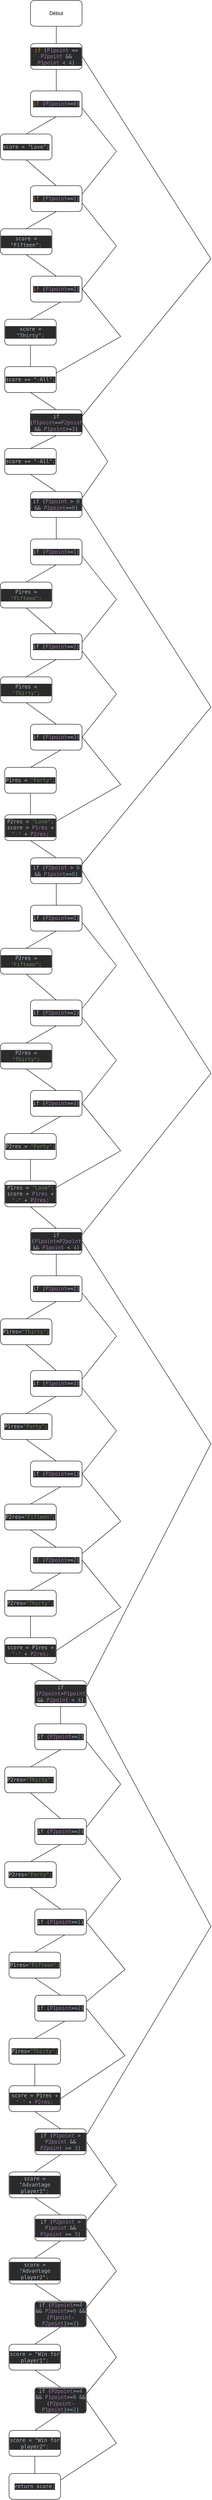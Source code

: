 <mxfile version="22.0.4" type="device">
  <diagram name="Page-1" id="GXlrYVDK0Ub0vFR0oHgz">
    <mxGraphModel dx="1674" dy="790" grid="1" gridSize="10" guides="1" tooltips="1" connect="1" arrows="0" fold="1" page="0" pageScale="1" pageWidth="827" pageHeight="1169" math="0" shadow="0">
      <root>
        <mxCell id="0" />
        <mxCell id="1" parent="0" />
        <mxCell id="Nd9jvniVcSfhxIXPhPJu-1" value="Début" style="rounded=1;whiteSpace=wrap;html=1;" vertex="1" parent="1">
          <mxGeometry x="240" y="30" width="120" height="60" as="geometry" />
        </mxCell>
        <mxCell id="Nd9jvniVcSfhxIXPhPJu-16" value="" style="endArrow=none;html=1;rounded=1;entryX=0.5;entryY=1;entryDx=0;entryDy=0;exitX=0.5;exitY=0;exitDx=0;exitDy=0;" edge="1" parent="1" source="Nd9jvniVcSfhxIXPhPJu-36" target="Nd9jvniVcSfhxIXPhPJu-1">
          <mxGeometry width="50" height="50" relative="1" as="geometry">
            <mxPoint x="310" y="150" as="sourcePoint" />
            <mxPoint x="300" y="120" as="targetPoint" />
          </mxGeometry>
        </mxCell>
        <mxCell id="Nd9jvniVcSfhxIXPhPJu-36" value="&lt;div style=&quot;background-color: rgb(43, 43, 43); color: rgb(169, 183, 198); font-family: &amp;quot;JetBrains Mono&amp;quot;, monospace;&quot;&gt;&lt;span style=&quot;color:#cc7832;&quot;&gt;if &lt;/span&gt;(&lt;span style=&quot;color:#9876aa;&quot;&gt;P1point &lt;/span&gt;== &lt;span style=&quot;color:#9876aa;&quot;&gt;P2point &lt;/span&gt;&amp;amp;&amp;amp; &lt;span style=&quot;color:#9876aa;&quot;&gt;P1point &lt;/span&gt;&amp;lt; &lt;span style=&quot;color:#6897bb;&quot;&gt;4&lt;/span&gt;)&lt;br&gt;&lt;/div&gt;" style="rounded=1;whiteSpace=wrap;html=1;" vertex="1" parent="1">
          <mxGeometry x="240" y="130" width="120" height="60" as="geometry" />
        </mxCell>
        <mxCell id="Nd9jvniVcSfhxIXPhPJu-37" value="&lt;div style=&quot;background-color: rgb(43, 43, 43); color: rgb(169, 183, 198); font-family: &amp;quot;JetBrains Mono&amp;quot;, monospace;&quot;&gt;&lt;span style=&quot;color:#cc7832;&quot;&gt;if &lt;/span&gt;(&lt;span style=&quot;color:#9876aa;&quot;&gt;P1point&lt;/span&gt;==&lt;span style=&quot;color:#6897bb;&quot;&gt;0&lt;/span&gt;)&lt;br&gt;&lt;/div&gt;" style="rounded=1;whiteSpace=wrap;html=1;" vertex="1" parent="1">
          <mxGeometry x="240" y="240" width="120" height="60" as="geometry" />
        </mxCell>
        <mxCell id="Nd9jvniVcSfhxIXPhPJu-40" value="&lt;div style=&quot;background-color: rgb(43, 43, 43); color: rgb(169, 183, 198); font-family: &amp;quot;JetBrains Mono&amp;quot;, monospace;&quot;&gt;&lt;span style=&quot;color:#cc7832;&quot;&gt;if &lt;/span&gt;(&lt;span style=&quot;color:#9876aa;&quot;&gt;P1point&lt;/span&gt;==&lt;span style=&quot;color:#6897bb;&quot;&gt;1&lt;/span&gt;)&lt;br&gt;&lt;/div&gt;" style="rounded=1;whiteSpace=wrap;html=1;" vertex="1" parent="1">
          <mxGeometry x="240" y="460" width="120" height="60" as="geometry" />
        </mxCell>
        <mxCell id="Nd9jvniVcSfhxIXPhPJu-41" value="" style="endArrow=none;html=1;rounded=1;entryX=0.5;entryY=1;entryDx=0;entryDy=0;exitX=0.5;exitY=0;exitDx=0;exitDy=0;" edge="1" parent="1" source="Nd9jvniVcSfhxIXPhPJu-49" target="Nd9jvniVcSfhxIXPhPJu-37">
          <mxGeometry width="50" height="50" relative="1" as="geometry">
            <mxPoint x="350" y="320" as="sourcePoint" />
            <mxPoint x="310" y="210" as="targetPoint" />
          </mxGeometry>
        </mxCell>
        <mxCell id="Nd9jvniVcSfhxIXPhPJu-49" value="&lt;div style=&quot;background-color: rgb(43, 43, 43); color: rgb(169, 183, 198); font-family: &amp;quot;JetBrains Mono&amp;quot;, monospace;&quot;&gt;score = &quot;Love&quot;;&lt;span style=&quot;color:#cc7832;&quot;&gt;&lt;br&gt;&lt;/span&gt;&lt;/div&gt;" style="rounded=1;whiteSpace=wrap;html=1;" vertex="1" parent="1">
          <mxGeometry x="170" y="340" width="120" height="60" as="geometry" />
        </mxCell>
        <mxCell id="Nd9jvniVcSfhxIXPhPJu-51" value="" style="endArrow=none;html=1;rounded=1;entryX=0.5;entryY=1;entryDx=0;entryDy=0;exitX=0.5;exitY=0;exitDx=0;exitDy=0;" edge="1" parent="1" source="Nd9jvniVcSfhxIXPhPJu-37" target="Nd9jvniVcSfhxIXPhPJu-36">
          <mxGeometry width="50" height="50" relative="1" as="geometry">
            <mxPoint x="440" y="260" as="sourcePoint" />
            <mxPoint x="180" y="160" as="targetPoint" />
          </mxGeometry>
        </mxCell>
        <mxCell id="Nd9jvniVcSfhxIXPhPJu-53" value="" style="endArrow=none;html=1;rounded=1;entryX=0.5;entryY=0;entryDx=0;entryDy=0;exitX=0.5;exitY=1;exitDx=0;exitDy=0;" edge="1" parent="1" source="Nd9jvniVcSfhxIXPhPJu-49" target="Nd9jvniVcSfhxIXPhPJu-40">
          <mxGeometry width="50" height="50" relative="1" as="geometry">
            <mxPoint x="240" y="350" as="sourcePoint" />
            <mxPoint x="310" y="310" as="targetPoint" />
          </mxGeometry>
        </mxCell>
        <mxCell id="Nd9jvniVcSfhxIXPhPJu-54" value="" style="endArrow=none;html=1;rounded=1;entryX=1;entryY=0.5;entryDx=0;entryDy=0;" edge="1" parent="1">
          <mxGeometry width="50" height="50" relative="1" as="geometry">
            <mxPoint x="440" y="380" as="sourcePoint" />
            <mxPoint x="360" y="280" as="targetPoint" />
          </mxGeometry>
        </mxCell>
        <mxCell id="Nd9jvniVcSfhxIXPhPJu-55" value="" style="endArrow=none;html=1;rounded=1;entryX=1;entryY=0.5;entryDx=0;entryDy=0;" edge="1" parent="1">
          <mxGeometry width="50" height="50" relative="1" as="geometry">
            <mxPoint x="440" y="380" as="sourcePoint" />
            <mxPoint x="360" y="480" as="targetPoint" />
          </mxGeometry>
        </mxCell>
        <mxCell id="Nd9jvniVcSfhxIXPhPJu-64" value="&lt;div style=&quot;background-color: rgb(43, 43, 43); font-family: &amp;quot;JetBrains Mono&amp;quot;, monospace;&quot;&gt;&lt;span style=&quot;color: rgb(169, 183, 198);&quot;&gt;&lt;span style=&quot;color:#cc7832;&quot;&gt;if &lt;/span&gt;(&lt;span style=&quot;color:#9876aa;&quot;&gt;P1point&lt;/span&gt;==&lt;/span&gt;&lt;font color=&quot;#6897bb&quot;&gt;2&lt;/font&gt;&lt;font color=&quot;#a9b7c6&quot;&gt;)&lt;/font&gt;&lt;br&gt;&lt;/div&gt;" style="rounded=1;whiteSpace=wrap;html=1;" vertex="1" parent="1">
          <mxGeometry x="240" y="670" width="120" height="60" as="geometry" />
        </mxCell>
        <mxCell id="Nd9jvniVcSfhxIXPhPJu-65" value="" style="endArrow=none;html=1;rounded=1;entryX=0.5;entryY=1;entryDx=0;entryDy=0;exitX=0.5;exitY=0;exitDx=0;exitDy=0;" edge="1" parent="1" source="Nd9jvniVcSfhxIXPhPJu-66">
          <mxGeometry width="50" height="50" relative="1" as="geometry">
            <mxPoint x="350" y="540" as="sourcePoint" />
            <mxPoint x="300" y="520" as="targetPoint" />
          </mxGeometry>
        </mxCell>
        <mxCell id="Nd9jvniVcSfhxIXPhPJu-66" value="&lt;div style=&quot;background-color: rgb(43, 43, 43); color: rgb(169, 183, 198); font-family: &amp;quot;JetBrains Mono&amp;quot;, monospace;&quot;&gt;score = &quot;Fifteen&quot;&lt;span style=&quot;color:#cc7832;&quot;&gt;;&lt;br&gt;&lt;/span&gt;&lt;/div&gt;" style="rounded=1;whiteSpace=wrap;html=1;" vertex="1" parent="1">
          <mxGeometry x="170" y="560" width="120" height="60" as="geometry" />
        </mxCell>
        <mxCell id="Nd9jvniVcSfhxIXPhPJu-67" value="" style="endArrow=none;html=1;rounded=1;entryX=0.5;entryY=0;entryDx=0;entryDy=0;exitX=0.5;exitY=1;exitDx=0;exitDy=0;" edge="1" parent="1" source="Nd9jvniVcSfhxIXPhPJu-66" target="Nd9jvniVcSfhxIXPhPJu-64">
          <mxGeometry width="50" height="50" relative="1" as="geometry">
            <mxPoint x="240" y="570" as="sourcePoint" />
            <mxPoint x="310" y="530" as="targetPoint" />
          </mxGeometry>
        </mxCell>
        <mxCell id="Nd9jvniVcSfhxIXPhPJu-68" value="" style="endArrow=none;html=1;rounded=1;entryX=1;entryY=0.5;entryDx=0;entryDy=0;" edge="1" parent="1">
          <mxGeometry width="50" height="50" relative="1" as="geometry">
            <mxPoint x="440" y="600" as="sourcePoint" />
            <mxPoint x="360" y="500" as="targetPoint" />
          </mxGeometry>
        </mxCell>
        <mxCell id="Nd9jvniVcSfhxIXPhPJu-69" value="" style="endArrow=none;html=1;rounded=1;entryX=1;entryY=0.5;entryDx=0;entryDy=0;" edge="1" parent="1">
          <mxGeometry width="50" height="50" relative="1" as="geometry">
            <mxPoint x="440" y="600" as="sourcePoint" />
            <mxPoint x="360" y="700" as="targetPoint" />
          </mxGeometry>
        </mxCell>
        <mxCell id="Nd9jvniVcSfhxIXPhPJu-70" value="" style="endArrow=none;html=1;rounded=1;entryX=0.5;entryY=1;entryDx=0;entryDy=0;exitX=0.5;exitY=0;exitDx=0;exitDy=0;" edge="1" parent="1" source="Nd9jvniVcSfhxIXPhPJu-71">
          <mxGeometry width="50" height="50" relative="1" as="geometry">
            <mxPoint x="360" y="750" as="sourcePoint" />
            <mxPoint x="310" y="730" as="targetPoint" />
          </mxGeometry>
        </mxCell>
        <mxCell id="Nd9jvniVcSfhxIXPhPJu-71" value="&lt;div style=&quot;background-color: rgb(43, 43, 43); color: rgb(169, 183, 198); font-family: &amp;quot;JetBrains Mono&amp;quot;, monospace;&quot;&gt;&lt;div style=&quot;&quot;&gt;score = &quot;Thirty&quot;&lt;span style=&quot;color:#cc7832;&quot;&gt;;&lt;br&gt;&lt;/span&gt;&lt;/div&gt;&lt;/div&gt;" style="rounded=1;whiteSpace=wrap;html=1;" vertex="1" parent="1">
          <mxGeometry x="180" y="770" width="120" height="60" as="geometry" />
        </mxCell>
        <mxCell id="Nd9jvniVcSfhxIXPhPJu-72" value="" style="endArrow=none;html=1;rounded=1;entryX=0.5;entryY=0;entryDx=0;entryDy=0;exitX=0.5;exitY=1;exitDx=0;exitDy=0;" edge="1" parent="1" source="Nd9jvniVcSfhxIXPhPJu-71" target="Nd9jvniVcSfhxIXPhPJu-75">
          <mxGeometry width="50" height="50" relative="1" as="geometry">
            <mxPoint x="250" y="780" as="sourcePoint" />
            <mxPoint x="310" y="880" as="targetPoint" />
          </mxGeometry>
        </mxCell>
        <mxCell id="Nd9jvniVcSfhxIXPhPJu-73" value="" style="endArrow=none;html=1;rounded=1;entryX=1;entryY=0.5;entryDx=0;entryDy=0;" edge="1" parent="1" target="Nd9jvniVcSfhxIXPhPJu-64">
          <mxGeometry width="50" height="50" relative="1" as="geometry">
            <mxPoint x="450" y="810" as="sourcePoint" />
            <mxPoint x="370" y="710" as="targetPoint" />
          </mxGeometry>
        </mxCell>
        <mxCell id="Nd9jvniVcSfhxIXPhPJu-74" value="" style="endArrow=none;html=1;rounded=1;entryX=1;entryY=0.25;entryDx=0;entryDy=0;" edge="1" parent="1" target="Nd9jvniVcSfhxIXPhPJu-75">
          <mxGeometry width="50" height="50" relative="1" as="geometry">
            <mxPoint x="450" y="810" as="sourcePoint" />
            <mxPoint x="370" y="910" as="targetPoint" />
          </mxGeometry>
        </mxCell>
        <mxCell id="Nd9jvniVcSfhxIXPhPJu-75" value="&lt;div style=&quot;background-color: rgb(43, 43, 43); color: rgb(169, 183, 198); font-family: &amp;quot;JetBrains Mono&amp;quot;, monospace;&quot;&gt;score += &quot;-All&quot;&lt;span style=&quot;color:#cc7832;&quot;&gt;;&lt;br&gt;&lt;/span&gt;&lt;/div&gt;" style="rounded=1;whiteSpace=wrap;html=1;" vertex="1" parent="1">
          <mxGeometry x="180" y="880" width="120" height="60" as="geometry" />
        </mxCell>
        <mxCell id="Nd9jvniVcSfhxIXPhPJu-76" value="&lt;div style=&quot;background-color: rgb(43, 43, 43); color: rgb(169, 183, 198); font-family: &amp;quot;JetBrains Mono&amp;quot;, monospace;&quot;&gt;if (&lt;span style=&quot;color:#9876aa;&quot;&gt;P1point&lt;/span&gt;==&lt;span style=&quot;color:#9876aa;&quot;&gt;P2point &lt;/span&gt;&amp;amp;&amp;amp; &lt;span style=&quot;color:#9876aa;&quot;&gt;P1point&lt;/span&gt;&amp;gt;=&lt;span style=&quot;color:#6897bb;&quot;&gt;3&lt;/span&gt;)&lt;br&gt;&lt;/div&gt;" style="rounded=1;whiteSpace=wrap;html=1;" vertex="1" parent="1">
          <mxGeometry x="240" y="980" width="120" height="60" as="geometry" />
        </mxCell>
        <mxCell id="Nd9jvniVcSfhxIXPhPJu-77" value="" style="endArrow=none;html=1;rounded=1;entryX=0.5;entryY=1;entryDx=0;entryDy=0;exitX=0.5;exitY=0;exitDx=0;exitDy=0;" edge="1" parent="1" source="Nd9jvniVcSfhxIXPhPJu-76" target="Nd9jvniVcSfhxIXPhPJu-75">
          <mxGeometry width="50" height="50" relative="1" as="geometry">
            <mxPoint x="250" y="840" as="sourcePoint" />
            <mxPoint x="250" y="890" as="targetPoint" />
          </mxGeometry>
        </mxCell>
        <mxCell id="Nd9jvniVcSfhxIXPhPJu-78" value="" style="endArrow=none;html=1;rounded=1;entryX=1;entryY=0.5;entryDx=0;entryDy=0;" edge="1" parent="1" target="Nd9jvniVcSfhxIXPhPJu-36">
          <mxGeometry width="50" height="50" relative="1" as="geometry">
            <mxPoint x="660" y="630" as="sourcePoint" />
            <mxPoint x="370" y="290" as="targetPoint" />
          </mxGeometry>
        </mxCell>
        <mxCell id="Nd9jvniVcSfhxIXPhPJu-79" value="" style="endArrow=none;html=1;rounded=1;exitX=1;exitY=0.25;exitDx=0;exitDy=0;" edge="1" parent="1" source="Nd9jvniVcSfhxIXPhPJu-76">
          <mxGeometry width="50" height="50" relative="1" as="geometry">
            <mxPoint x="650" y="740" as="sourcePoint" />
            <mxPoint x="660" y="630" as="targetPoint" />
          </mxGeometry>
        </mxCell>
        <mxCell id="Nd9jvniVcSfhxIXPhPJu-80" value="&lt;div style=&quot;background-color: rgb(43, 43, 43); color: rgb(169, 183, 198); font-family: &amp;quot;JetBrains Mono&amp;quot;, monospace;&quot;&gt;score += &quot;-All&quot;&lt;span style=&quot;color:#cc7832;&quot;&gt;;&lt;br&gt;&lt;/span&gt;&lt;/div&gt;" style="rounded=1;whiteSpace=wrap;html=1;" vertex="1" parent="1">
          <mxGeometry x="180" y="1070" width="120" height="60" as="geometry" />
        </mxCell>
        <mxCell id="Nd9jvniVcSfhxIXPhPJu-81" value="" style="endArrow=none;html=1;rounded=1;entryX=0.5;entryY=1;entryDx=0;entryDy=0;exitX=0.5;exitY=0;exitDx=0;exitDy=0;" edge="1" parent="1" source="Nd9jvniVcSfhxIXPhPJu-80" target="Nd9jvniVcSfhxIXPhPJu-76">
          <mxGeometry width="50" height="50" relative="1" as="geometry">
            <mxPoint x="310" y="990" as="sourcePoint" />
            <mxPoint x="250" y="950" as="targetPoint" />
          </mxGeometry>
        </mxCell>
        <mxCell id="Nd9jvniVcSfhxIXPhPJu-82" value="&lt;div style=&quot;background-color: rgb(43, 43, 43); color: rgb(169, 183, 198); font-family: &amp;quot;JetBrains Mono&amp;quot;, monospace;&quot;&gt;&lt;div style=&quot;&quot;&gt;if (&lt;span style=&quot;color:#9876aa;&quot;&gt;P1point &lt;/span&gt;&amp;gt; &lt;span style=&quot;color:#6897bb;&quot;&gt;0 &lt;/span&gt;&amp;amp;&amp;amp; &lt;span style=&quot;color:#9876aa;&quot;&gt;P2point&lt;/span&gt;==&lt;span style=&quot;color:#6897bb;&quot;&gt;0&lt;/span&gt;)&lt;br&gt;&lt;/div&gt;&lt;/div&gt;" style="rounded=1;whiteSpace=wrap;html=1;" vertex="1" parent="1">
          <mxGeometry x="240" y="1170" width="120" height="60" as="geometry" />
        </mxCell>
        <mxCell id="Nd9jvniVcSfhxIXPhPJu-83" value="" style="endArrow=none;html=1;rounded=1;entryX=0.5;entryY=0;entryDx=0;entryDy=0;exitX=0.5;exitY=1;exitDx=0;exitDy=0;" edge="1" parent="1" source="Nd9jvniVcSfhxIXPhPJu-80" target="Nd9jvniVcSfhxIXPhPJu-82">
          <mxGeometry width="50" height="50" relative="1" as="geometry">
            <mxPoint x="250" y="1080" as="sourcePoint" />
            <mxPoint x="310" y="1050" as="targetPoint" />
          </mxGeometry>
        </mxCell>
        <mxCell id="Nd9jvniVcSfhxIXPhPJu-84" value="" style="endArrow=none;html=1;rounded=1;entryX=1;entryY=0.5;entryDx=0;entryDy=0;" edge="1" parent="1" target="Nd9jvniVcSfhxIXPhPJu-76">
          <mxGeometry width="50" height="50" relative="1" as="geometry">
            <mxPoint x="420" y="1100" as="sourcePoint" />
            <mxPoint x="370" y="710" as="targetPoint" />
          </mxGeometry>
        </mxCell>
        <mxCell id="Nd9jvniVcSfhxIXPhPJu-85" value="" style="endArrow=none;html=1;rounded=1;exitX=1;exitY=0.25;exitDx=0;exitDy=0;" edge="1" parent="1" source="Nd9jvniVcSfhxIXPhPJu-82">
          <mxGeometry width="50" height="50" relative="1" as="geometry">
            <mxPoint x="430" y="1110" as="sourcePoint" />
            <mxPoint x="420" y="1100" as="targetPoint" />
          </mxGeometry>
        </mxCell>
        <mxCell id="Nd9jvniVcSfhxIXPhPJu-86" value="&lt;div style=&quot;background-color: rgb(43, 43, 43); color: rgb(169, 183, 198); font-family: &amp;quot;JetBrains Mono&amp;quot;, monospace;&quot;&gt;&lt;div style=&quot;&quot;&gt;if (&lt;span style=&quot;color:#9876aa;&quot;&gt;P1point&lt;/span&gt;==&lt;span style=&quot;color:#6897bb;&quot;&gt;1&lt;/span&gt;)&lt;br&gt;&lt;/div&gt;&lt;/div&gt;" style="rounded=1;whiteSpace=wrap;html=1;" vertex="1" parent="1">
          <mxGeometry x="240" y="1280" width="120" height="60" as="geometry" />
        </mxCell>
        <mxCell id="Nd9jvniVcSfhxIXPhPJu-87" value="&lt;div style=&quot;background-color: rgb(43, 43, 43); color: rgb(169, 183, 198); font-family: &amp;quot;JetBrains Mono&amp;quot;, monospace;&quot;&gt;&lt;div style=&quot;&quot;&gt;if (&lt;span style=&quot;color:#9876aa;&quot;&gt;P1point&lt;/span&gt;==&lt;span style=&quot;color:#6897bb;&quot;&gt;2&lt;/span&gt;)&lt;br&gt;&lt;/div&gt;&lt;/div&gt;" style="rounded=1;whiteSpace=wrap;html=1;" vertex="1" parent="1">
          <mxGeometry x="240" y="1500" width="120" height="60" as="geometry" />
        </mxCell>
        <mxCell id="Nd9jvniVcSfhxIXPhPJu-88" value="" style="endArrow=none;html=1;rounded=1;entryX=0.5;entryY=1;entryDx=0;entryDy=0;exitX=0.5;exitY=0;exitDx=0;exitDy=0;" edge="1" parent="1" source="Nd9jvniVcSfhxIXPhPJu-89" target="Nd9jvniVcSfhxIXPhPJu-86">
          <mxGeometry width="50" height="50" relative="1" as="geometry">
            <mxPoint x="350" y="1360" as="sourcePoint" />
            <mxPoint x="310" y="1250" as="targetPoint" />
          </mxGeometry>
        </mxCell>
        <mxCell id="Nd9jvniVcSfhxIXPhPJu-89" value="&lt;div style=&quot;background-color: rgb(43, 43, 43); color: rgb(169, 183, 198); font-family: &amp;quot;JetBrains Mono&amp;quot;, monospace;&quot;&gt;&lt;div style=&quot;&quot;&gt;P1res = &lt;span style=&quot;color:#6a8759;&quot;&gt;&quot;Fifteen&quot;&lt;/span&gt;&lt;span style=&quot;color:#cc7832;&quot;&gt;;&lt;br&gt;&lt;/span&gt;&lt;/div&gt;&lt;/div&gt;" style="rounded=1;whiteSpace=wrap;html=1;" vertex="1" parent="1">
          <mxGeometry x="170" y="1380" width="120" height="60" as="geometry" />
        </mxCell>
        <mxCell id="Nd9jvniVcSfhxIXPhPJu-90" value="" style="endArrow=none;html=1;rounded=1;entryX=0.5;entryY=0;entryDx=0;entryDy=0;exitX=0.5;exitY=1;exitDx=0;exitDy=0;" edge="1" parent="1" source="Nd9jvniVcSfhxIXPhPJu-89" target="Nd9jvniVcSfhxIXPhPJu-87">
          <mxGeometry width="50" height="50" relative="1" as="geometry">
            <mxPoint x="240" y="1390" as="sourcePoint" />
            <mxPoint x="310" y="1350" as="targetPoint" />
          </mxGeometry>
        </mxCell>
        <mxCell id="Nd9jvniVcSfhxIXPhPJu-91" value="" style="endArrow=none;html=1;rounded=1;entryX=1;entryY=0.5;entryDx=0;entryDy=0;" edge="1" parent="1">
          <mxGeometry width="50" height="50" relative="1" as="geometry">
            <mxPoint x="440" y="1420" as="sourcePoint" />
            <mxPoint x="360" y="1320" as="targetPoint" />
          </mxGeometry>
        </mxCell>
        <mxCell id="Nd9jvniVcSfhxIXPhPJu-92" value="" style="endArrow=none;html=1;rounded=1;entryX=1;entryY=0.5;entryDx=0;entryDy=0;" edge="1" parent="1">
          <mxGeometry width="50" height="50" relative="1" as="geometry">
            <mxPoint x="440" y="1420" as="sourcePoint" />
            <mxPoint x="360" y="1520" as="targetPoint" />
          </mxGeometry>
        </mxCell>
        <mxCell id="Nd9jvniVcSfhxIXPhPJu-93" value="&lt;div style=&quot;background-color: rgb(43, 43, 43); font-family: &amp;quot;JetBrains Mono&amp;quot;, monospace;&quot;&gt;&lt;div style=&quot;color: rgb(169, 183, 198);&quot;&gt;if (&lt;span style=&quot;color:#9876aa;&quot;&gt;P1point&lt;/span&gt;==&lt;span style=&quot;color:#6897bb;&quot;&gt;3&lt;/span&gt;)&lt;br&gt;&lt;/div&gt;&lt;/div&gt;" style="rounded=1;whiteSpace=wrap;html=1;" vertex="1" parent="1">
          <mxGeometry x="240" y="1710" width="120" height="60" as="geometry" />
        </mxCell>
        <mxCell id="Nd9jvniVcSfhxIXPhPJu-94" value="" style="endArrow=none;html=1;rounded=1;entryX=0.5;entryY=1;entryDx=0;entryDy=0;exitX=0.5;exitY=0;exitDx=0;exitDy=0;" edge="1" parent="1" source="Nd9jvniVcSfhxIXPhPJu-95">
          <mxGeometry width="50" height="50" relative="1" as="geometry">
            <mxPoint x="350" y="1580" as="sourcePoint" />
            <mxPoint x="300" y="1560" as="targetPoint" />
          </mxGeometry>
        </mxCell>
        <mxCell id="Nd9jvniVcSfhxIXPhPJu-95" value="&lt;div style=&quot;background-color: rgb(43, 43, 43); color: rgb(169, 183, 198); font-family: &amp;quot;JetBrains Mono&amp;quot;, monospace;&quot;&gt;&lt;div style=&quot;&quot;&gt;P1res = &lt;span style=&quot;color:#6a8759;&quot;&gt;&quot;Thirty&quot;&lt;/span&gt;&lt;span style=&quot;color:#cc7832;&quot;&gt;;&lt;br&gt;&lt;/span&gt;&lt;/div&gt;&lt;/div&gt;" style="rounded=1;whiteSpace=wrap;html=1;" vertex="1" parent="1">
          <mxGeometry x="170" y="1600" width="120" height="60" as="geometry" />
        </mxCell>
        <mxCell id="Nd9jvniVcSfhxIXPhPJu-96" value="" style="endArrow=none;html=1;rounded=1;entryX=0.5;entryY=0;entryDx=0;entryDy=0;exitX=0.5;exitY=1;exitDx=0;exitDy=0;" edge="1" parent="1" source="Nd9jvniVcSfhxIXPhPJu-95" target="Nd9jvniVcSfhxIXPhPJu-93">
          <mxGeometry width="50" height="50" relative="1" as="geometry">
            <mxPoint x="240" y="1610" as="sourcePoint" />
            <mxPoint x="310" y="1570" as="targetPoint" />
          </mxGeometry>
        </mxCell>
        <mxCell id="Nd9jvniVcSfhxIXPhPJu-97" value="" style="endArrow=none;html=1;rounded=1;entryX=1;entryY=0.5;entryDx=0;entryDy=0;" edge="1" parent="1">
          <mxGeometry width="50" height="50" relative="1" as="geometry">
            <mxPoint x="440" y="1640" as="sourcePoint" />
            <mxPoint x="360" y="1540" as="targetPoint" />
          </mxGeometry>
        </mxCell>
        <mxCell id="Nd9jvniVcSfhxIXPhPJu-98" value="" style="endArrow=none;html=1;rounded=1;entryX=1;entryY=0.5;entryDx=0;entryDy=0;" edge="1" parent="1">
          <mxGeometry width="50" height="50" relative="1" as="geometry">
            <mxPoint x="440" y="1640" as="sourcePoint" />
            <mxPoint x="360" y="1740" as="targetPoint" />
          </mxGeometry>
        </mxCell>
        <mxCell id="Nd9jvniVcSfhxIXPhPJu-99" value="" style="endArrow=none;html=1;rounded=1;entryX=0.5;entryY=1;entryDx=0;entryDy=0;exitX=0.5;exitY=0;exitDx=0;exitDy=0;" edge="1" parent="1" source="Nd9jvniVcSfhxIXPhPJu-100">
          <mxGeometry width="50" height="50" relative="1" as="geometry">
            <mxPoint x="360" y="1790" as="sourcePoint" />
            <mxPoint x="310" y="1770" as="targetPoint" />
          </mxGeometry>
        </mxCell>
        <mxCell id="Nd9jvniVcSfhxIXPhPJu-100" value="&lt;div style=&quot;background-color: rgb(43, 43, 43); color: rgb(169, 183, 198); font-family: &amp;quot;JetBrains Mono&amp;quot;, monospace;&quot;&gt;&lt;div style=&quot;&quot;&gt;&lt;div style=&quot;&quot;&gt;P1res = &lt;span style=&quot;color:#6a8759;&quot;&gt;&quot;Forty&quot;&lt;/span&gt;&lt;span style=&quot;color:#cc7832;&quot;&gt;;&lt;br&gt;&lt;/span&gt;&lt;/div&gt;&lt;/div&gt;&lt;/div&gt;" style="rounded=1;whiteSpace=wrap;html=1;" vertex="1" parent="1">
          <mxGeometry x="180" y="1810" width="120" height="60" as="geometry" />
        </mxCell>
        <mxCell id="Nd9jvniVcSfhxIXPhPJu-101" value="" style="endArrow=none;html=1;rounded=1;entryX=0.5;entryY=0;entryDx=0;entryDy=0;exitX=0.5;exitY=1;exitDx=0;exitDy=0;" edge="1" parent="1" source="Nd9jvniVcSfhxIXPhPJu-100" target="Nd9jvniVcSfhxIXPhPJu-104">
          <mxGeometry width="50" height="50" relative="1" as="geometry">
            <mxPoint x="250" y="1820" as="sourcePoint" />
            <mxPoint x="310" y="1920" as="targetPoint" />
          </mxGeometry>
        </mxCell>
        <mxCell id="Nd9jvniVcSfhxIXPhPJu-102" value="" style="endArrow=none;html=1;rounded=1;entryX=1;entryY=0.5;entryDx=0;entryDy=0;" edge="1" parent="1" target="Nd9jvniVcSfhxIXPhPJu-93">
          <mxGeometry width="50" height="50" relative="1" as="geometry">
            <mxPoint x="450" y="1850" as="sourcePoint" />
            <mxPoint x="370" y="1750" as="targetPoint" />
          </mxGeometry>
        </mxCell>
        <mxCell id="Nd9jvniVcSfhxIXPhPJu-103" value="" style="endArrow=none;html=1;rounded=1;entryX=1;entryY=0.25;entryDx=0;entryDy=0;" edge="1" parent="1" target="Nd9jvniVcSfhxIXPhPJu-104">
          <mxGeometry width="50" height="50" relative="1" as="geometry">
            <mxPoint x="450" y="1850" as="sourcePoint" />
            <mxPoint x="370" y="1950" as="targetPoint" />
          </mxGeometry>
        </mxCell>
        <mxCell id="Nd9jvniVcSfhxIXPhPJu-104" value="&lt;div style=&quot;background-color: rgb(43, 43, 43); color: rgb(169, 183, 198); font-family: &amp;quot;JetBrains Mono&amp;quot;, monospace;&quot;&gt;&lt;div style=&quot;&quot;&gt;P2res = &lt;span style=&quot;color:#6a8759;&quot;&gt;&quot;Love&quot;&lt;/span&gt;&lt;span style=&quot;color:#cc7832;&quot;&gt;;&lt;br&gt;&lt;/span&gt;score = &lt;span style=&quot;color:#9876aa;&quot;&gt;P1res &lt;/span&gt;+ &lt;span style=&quot;color:#6a8759;&quot;&gt;&quot;-&quot; &lt;/span&gt;+ &lt;span style=&quot;color:#9876aa;&quot;&gt;P2res&lt;/span&gt;&lt;span style=&quot;color:#cc7832;&quot;&gt;;&lt;/span&gt;&lt;/div&gt;&lt;/div&gt;" style="rounded=1;whiteSpace=wrap;html=1;" vertex="1" parent="1">
          <mxGeometry x="180" y="1920" width="120" height="60" as="geometry" />
        </mxCell>
        <mxCell id="Nd9jvniVcSfhxIXPhPJu-105" value="" style="endArrow=none;html=1;rounded=1;entryX=1;entryY=0.5;entryDx=0;entryDy=0;" edge="1" parent="1" target="Nd9jvniVcSfhxIXPhPJu-82">
          <mxGeometry width="50" height="50" relative="1" as="geometry">
            <mxPoint x="660" y="1670" as="sourcePoint" />
            <mxPoint x="370" y="1330" as="targetPoint" />
          </mxGeometry>
        </mxCell>
        <mxCell id="Nd9jvniVcSfhxIXPhPJu-106" value="" style="endArrow=none;html=1;rounded=1;entryX=0.5;entryY=1;entryDx=0;entryDy=0;exitX=0.5;exitY=0;exitDx=0;exitDy=0;" edge="1" parent="1" source="Nd9jvniVcSfhxIXPhPJu-86" target="Nd9jvniVcSfhxIXPhPJu-82">
          <mxGeometry width="50" height="50" relative="1" as="geometry">
            <mxPoint x="240" y="1390" as="sourcePoint" />
            <mxPoint x="310" y="1350" as="targetPoint" />
          </mxGeometry>
        </mxCell>
        <mxCell id="Nd9jvniVcSfhxIXPhPJu-107" value="&lt;div style=&quot;background-color: rgb(43, 43, 43); color: rgb(169, 183, 198); font-family: &amp;quot;JetBrains Mono&amp;quot;, monospace;&quot;&gt;&lt;div style=&quot;&quot;&gt;&lt;div style=&quot;&quot;&gt;if (&lt;span style=&quot;color:#9876aa;&quot;&gt;P2point &lt;/span&gt;&amp;gt; &lt;span style=&quot;color:#6897bb;&quot;&gt;0 &lt;/span&gt;&amp;amp;&amp;amp; &lt;span style=&quot;color:#9876aa;&quot;&gt;P1point&lt;/span&gt;==&lt;span style=&quot;color:#6897bb;&quot;&gt;0&lt;/span&gt;)&lt;br&gt;&lt;/div&gt;&lt;/div&gt;&lt;/div&gt;" style="rounded=1;whiteSpace=wrap;html=1;" vertex="1" parent="1">
          <mxGeometry x="240" y="2020" width="120" height="60" as="geometry" />
        </mxCell>
        <mxCell id="Nd9jvniVcSfhxIXPhPJu-108" value="&lt;div style=&quot;background-color: rgb(43, 43, 43); color: rgb(169, 183, 198); font-family: &amp;quot;JetBrains Mono&amp;quot;, monospace;&quot;&gt;&lt;div style=&quot;&quot;&gt;&lt;div style=&quot;&quot;&gt;if (&lt;span style=&quot;color:#9876aa;&quot;&gt;P2point&lt;/span&gt;==&lt;span style=&quot;color:#6897bb;&quot;&gt;1&lt;/span&gt;)&lt;br&gt;&lt;/div&gt;&lt;/div&gt;&lt;/div&gt;" style="rounded=1;whiteSpace=wrap;html=1;" vertex="1" parent="1">
          <mxGeometry x="240" y="2130" width="120" height="60" as="geometry" />
        </mxCell>
        <mxCell id="Nd9jvniVcSfhxIXPhPJu-109" value="&lt;div style=&quot;background-color: rgb(43, 43, 43); color: rgb(169, 183, 198); font-family: &amp;quot;JetBrains Mono&amp;quot;, monospace;&quot;&gt;&lt;div style=&quot;&quot;&gt;&lt;div style=&quot;&quot;&gt;if (&lt;span style=&quot;color:#9876aa;&quot;&gt;P2point&lt;/span&gt;==&lt;span style=&quot;color:#6897bb;&quot;&gt;2&lt;/span&gt;)&lt;br&gt;&lt;/div&gt;&lt;/div&gt;&lt;/div&gt;" style="rounded=1;whiteSpace=wrap;html=1;" vertex="1" parent="1">
          <mxGeometry x="240" y="2350" width="120" height="60" as="geometry" />
        </mxCell>
        <mxCell id="Nd9jvniVcSfhxIXPhPJu-110" value="" style="endArrow=none;html=1;rounded=1;entryX=0.5;entryY=1;entryDx=0;entryDy=0;exitX=0.5;exitY=0;exitDx=0;exitDy=0;" edge="1" parent="1" source="Nd9jvniVcSfhxIXPhPJu-111" target="Nd9jvniVcSfhxIXPhPJu-108">
          <mxGeometry width="50" height="50" relative="1" as="geometry">
            <mxPoint x="350" y="2210" as="sourcePoint" />
            <mxPoint x="310" y="2100" as="targetPoint" />
          </mxGeometry>
        </mxCell>
        <mxCell id="Nd9jvniVcSfhxIXPhPJu-111" value="&lt;div style=&quot;background-color: rgb(43, 43, 43); color: rgb(169, 183, 198); font-family: &amp;quot;JetBrains Mono&amp;quot;, monospace;&quot;&gt;&lt;div style=&quot;&quot;&gt;&lt;div style=&quot;&quot;&gt;P2res = &lt;span style=&quot;color:#6a8759;&quot;&gt;&quot;Fifteen&quot;&lt;/span&gt;&lt;span style=&quot;color:#cc7832;&quot;&gt;;&lt;br&gt;&lt;/span&gt;&lt;/div&gt;&lt;/div&gt;&lt;/div&gt;" style="rounded=1;whiteSpace=wrap;html=1;" vertex="1" parent="1">
          <mxGeometry x="170" y="2230" width="120" height="60" as="geometry" />
        </mxCell>
        <mxCell id="Nd9jvniVcSfhxIXPhPJu-112" value="" style="endArrow=none;html=1;rounded=1;entryX=0.5;entryY=0;entryDx=0;entryDy=0;exitX=0.5;exitY=1;exitDx=0;exitDy=0;" edge="1" parent="1" source="Nd9jvniVcSfhxIXPhPJu-111" target="Nd9jvniVcSfhxIXPhPJu-109">
          <mxGeometry width="50" height="50" relative="1" as="geometry">
            <mxPoint x="240" y="2240" as="sourcePoint" />
            <mxPoint x="310" y="2200" as="targetPoint" />
          </mxGeometry>
        </mxCell>
        <mxCell id="Nd9jvniVcSfhxIXPhPJu-113" value="" style="endArrow=none;html=1;rounded=1;entryX=1;entryY=0.5;entryDx=0;entryDy=0;" edge="1" parent="1">
          <mxGeometry width="50" height="50" relative="1" as="geometry">
            <mxPoint x="440" y="2270" as="sourcePoint" />
            <mxPoint x="360" y="2170" as="targetPoint" />
          </mxGeometry>
        </mxCell>
        <mxCell id="Nd9jvniVcSfhxIXPhPJu-114" value="" style="endArrow=none;html=1;rounded=1;entryX=1;entryY=0.5;entryDx=0;entryDy=0;" edge="1" parent="1">
          <mxGeometry width="50" height="50" relative="1" as="geometry">
            <mxPoint x="440" y="2270" as="sourcePoint" />
            <mxPoint x="360" y="2370" as="targetPoint" />
          </mxGeometry>
        </mxCell>
        <mxCell id="Nd9jvniVcSfhxIXPhPJu-115" value="&lt;div style=&quot;background-color: rgb(43, 43, 43); font-family: &amp;quot;JetBrains Mono&amp;quot;, monospace;&quot;&gt;&lt;div style=&quot;color: rgb(169, 183, 198);&quot;&gt;&lt;div style=&quot;&quot;&gt;if (&lt;span style=&quot;color:#9876aa;&quot;&gt;P2point&lt;/span&gt;==&lt;span style=&quot;color:#6897bb;&quot;&gt;3&lt;/span&gt;)&lt;br&gt;&lt;/div&gt;&lt;/div&gt;&lt;/div&gt;" style="rounded=1;whiteSpace=wrap;html=1;" vertex="1" parent="1">
          <mxGeometry x="240" y="2560" width="120" height="60" as="geometry" />
        </mxCell>
        <mxCell id="Nd9jvniVcSfhxIXPhPJu-116" value="" style="endArrow=none;html=1;rounded=1;entryX=0.5;entryY=1;entryDx=0;entryDy=0;exitX=0.5;exitY=0;exitDx=0;exitDy=0;" edge="1" parent="1" source="Nd9jvniVcSfhxIXPhPJu-117">
          <mxGeometry width="50" height="50" relative="1" as="geometry">
            <mxPoint x="350" y="2430" as="sourcePoint" />
            <mxPoint x="300" y="2410" as="targetPoint" />
          </mxGeometry>
        </mxCell>
        <mxCell id="Nd9jvniVcSfhxIXPhPJu-117" value="&lt;div style=&quot;background-color: rgb(43, 43, 43); color: rgb(169, 183, 198); font-family: &amp;quot;JetBrains Mono&amp;quot;, monospace;&quot;&gt;&lt;div style=&quot;&quot;&gt;&lt;div style=&quot;&quot;&gt;P2res = &lt;span style=&quot;color:#6a8759;&quot;&gt;&quot;Thirty&quot;&lt;/span&gt;&lt;span style=&quot;color:#cc7832;&quot;&gt;;&lt;br&gt;&lt;/span&gt;&lt;/div&gt;&lt;/div&gt;&lt;/div&gt;" style="rounded=1;whiteSpace=wrap;html=1;" vertex="1" parent="1">
          <mxGeometry x="170" y="2450" width="120" height="60" as="geometry" />
        </mxCell>
        <mxCell id="Nd9jvniVcSfhxIXPhPJu-118" value="" style="endArrow=none;html=1;rounded=1;entryX=0.5;entryY=0;entryDx=0;entryDy=0;exitX=0.5;exitY=1;exitDx=0;exitDy=0;" edge="1" parent="1" source="Nd9jvniVcSfhxIXPhPJu-117" target="Nd9jvniVcSfhxIXPhPJu-115">
          <mxGeometry width="50" height="50" relative="1" as="geometry">
            <mxPoint x="240" y="2460" as="sourcePoint" />
            <mxPoint x="310" y="2420" as="targetPoint" />
          </mxGeometry>
        </mxCell>
        <mxCell id="Nd9jvniVcSfhxIXPhPJu-119" value="" style="endArrow=none;html=1;rounded=1;entryX=1;entryY=0.5;entryDx=0;entryDy=0;" edge="1" parent="1">
          <mxGeometry width="50" height="50" relative="1" as="geometry">
            <mxPoint x="440" y="2490" as="sourcePoint" />
            <mxPoint x="360" y="2390" as="targetPoint" />
          </mxGeometry>
        </mxCell>
        <mxCell id="Nd9jvniVcSfhxIXPhPJu-120" value="" style="endArrow=none;html=1;rounded=1;entryX=1;entryY=0.5;entryDx=0;entryDy=0;" edge="1" parent="1">
          <mxGeometry width="50" height="50" relative="1" as="geometry">
            <mxPoint x="440" y="2490" as="sourcePoint" />
            <mxPoint x="360" y="2590" as="targetPoint" />
          </mxGeometry>
        </mxCell>
        <mxCell id="Nd9jvniVcSfhxIXPhPJu-121" value="" style="endArrow=none;html=1;rounded=1;entryX=0.5;entryY=1;entryDx=0;entryDy=0;exitX=0.5;exitY=0;exitDx=0;exitDy=0;" edge="1" parent="1" source="Nd9jvniVcSfhxIXPhPJu-122">
          <mxGeometry width="50" height="50" relative="1" as="geometry">
            <mxPoint x="360" y="2640" as="sourcePoint" />
            <mxPoint x="310" y="2620" as="targetPoint" />
          </mxGeometry>
        </mxCell>
        <mxCell id="Nd9jvniVcSfhxIXPhPJu-122" value="&lt;div style=&quot;background-color: rgb(43, 43, 43); color: rgb(169, 183, 198); font-family: &amp;quot;JetBrains Mono&amp;quot;, monospace;&quot;&gt;&lt;div style=&quot;&quot;&gt;&lt;div style=&quot;&quot;&gt;&lt;div style=&quot;&quot;&gt;P2res = &lt;span style=&quot;color:#6a8759;&quot;&gt;&quot;Forty&quot;&lt;/span&gt;&lt;span style=&quot;color:#cc7832;&quot;&gt;;&lt;br&gt;&lt;/span&gt;&lt;/div&gt;&lt;/div&gt;&lt;/div&gt;&lt;/div&gt;" style="rounded=1;whiteSpace=wrap;html=1;" vertex="1" parent="1">
          <mxGeometry x="180" y="2660" width="120" height="60" as="geometry" />
        </mxCell>
        <mxCell id="Nd9jvniVcSfhxIXPhPJu-123" value="" style="endArrow=none;html=1;rounded=1;entryX=0.5;entryY=0;entryDx=0;entryDy=0;exitX=0.5;exitY=1;exitDx=0;exitDy=0;" edge="1" parent="1" source="Nd9jvniVcSfhxIXPhPJu-122" target="Nd9jvniVcSfhxIXPhPJu-126">
          <mxGeometry width="50" height="50" relative="1" as="geometry">
            <mxPoint x="250" y="2670" as="sourcePoint" />
            <mxPoint x="310" y="2770" as="targetPoint" />
          </mxGeometry>
        </mxCell>
        <mxCell id="Nd9jvniVcSfhxIXPhPJu-124" value="" style="endArrow=none;html=1;rounded=1;entryX=1;entryY=0.5;entryDx=0;entryDy=0;" edge="1" parent="1" target="Nd9jvniVcSfhxIXPhPJu-115">
          <mxGeometry width="50" height="50" relative="1" as="geometry">
            <mxPoint x="450" y="2700" as="sourcePoint" />
            <mxPoint x="370" y="2600" as="targetPoint" />
          </mxGeometry>
        </mxCell>
        <mxCell id="Nd9jvniVcSfhxIXPhPJu-125" value="" style="endArrow=none;html=1;rounded=1;entryX=1;entryY=0.25;entryDx=0;entryDy=0;" edge="1" parent="1" target="Nd9jvniVcSfhxIXPhPJu-126">
          <mxGeometry width="50" height="50" relative="1" as="geometry">
            <mxPoint x="450" y="2700" as="sourcePoint" />
            <mxPoint x="370" y="2800" as="targetPoint" />
          </mxGeometry>
        </mxCell>
        <mxCell id="Nd9jvniVcSfhxIXPhPJu-126" value="&lt;div style=&quot;background-color: rgb(43, 43, 43); color: rgb(169, 183, 198); font-family: &amp;quot;JetBrains Mono&amp;quot;, monospace;&quot;&gt;&lt;div style=&quot;&quot;&gt;&lt;div style=&quot;&quot;&gt;P1res = &lt;span style=&quot;color:#6a8759;&quot;&gt;&quot;Love&quot;&lt;/span&gt;&lt;span style=&quot;color:#cc7832;&quot;&gt;;&lt;br&gt;&lt;/span&gt;score = &lt;span style=&quot;color:#9876aa;&quot;&gt;P1res &lt;/span&gt;+ &lt;span style=&quot;color:#6a8759;&quot;&gt;&quot;-&quot; &lt;/span&gt;+ &lt;span style=&quot;color:#9876aa;&quot;&gt;P2res&lt;/span&gt;&lt;span style=&quot;color:#cc7832;&quot;&gt;;&lt;/span&gt;&lt;/div&gt;&lt;/div&gt;&lt;/div&gt;" style="rounded=1;whiteSpace=wrap;html=1;" vertex="1" parent="1">
          <mxGeometry x="180" y="2770" width="120" height="60" as="geometry" />
        </mxCell>
        <mxCell id="Nd9jvniVcSfhxIXPhPJu-127" value="" style="endArrow=none;html=1;rounded=1;entryX=1;entryY=0.5;entryDx=0;entryDy=0;" edge="1" parent="1" target="Nd9jvniVcSfhxIXPhPJu-107">
          <mxGeometry width="50" height="50" relative="1" as="geometry">
            <mxPoint x="660" y="2520" as="sourcePoint" />
            <mxPoint x="370" y="2180" as="targetPoint" />
          </mxGeometry>
        </mxCell>
        <mxCell id="Nd9jvniVcSfhxIXPhPJu-128" value="" style="endArrow=none;html=1;rounded=1;entryX=0.5;entryY=1;entryDx=0;entryDy=0;exitX=0.5;exitY=0;exitDx=0;exitDy=0;" edge="1" parent="1" source="Nd9jvniVcSfhxIXPhPJu-108" target="Nd9jvniVcSfhxIXPhPJu-107">
          <mxGeometry width="50" height="50" relative="1" as="geometry">
            <mxPoint x="240" y="2240" as="sourcePoint" />
            <mxPoint x="310" y="2200" as="targetPoint" />
          </mxGeometry>
        </mxCell>
        <mxCell id="Nd9jvniVcSfhxIXPhPJu-129" value="" style="endArrow=none;html=1;rounded=1;entryX=1;entryY=0.25;entryDx=0;entryDy=0;" edge="1" parent="1" target="Nd9jvniVcSfhxIXPhPJu-107">
          <mxGeometry width="50" height="50" relative="1" as="geometry">
            <mxPoint x="660" y="1670" as="sourcePoint" />
            <mxPoint x="310" y="1945" as="targetPoint" />
          </mxGeometry>
        </mxCell>
        <mxCell id="Nd9jvniVcSfhxIXPhPJu-130" value="" style="endArrow=none;html=1;rounded=1;entryX=0.5;entryY=1;entryDx=0;entryDy=0;exitX=0.5;exitY=0;exitDx=0;exitDy=0;" edge="1" parent="1" source="Nd9jvniVcSfhxIXPhPJu-107" target="Nd9jvniVcSfhxIXPhPJu-104">
          <mxGeometry width="50" height="50" relative="1" as="geometry">
            <mxPoint x="460" y="1860" as="sourcePoint" />
            <mxPoint x="310" y="1945" as="targetPoint" />
          </mxGeometry>
        </mxCell>
        <mxCell id="Nd9jvniVcSfhxIXPhPJu-131" value="&lt;div style=&quot;background-color: rgb(43, 43, 43); color: rgb(169, 183, 198); font-family: &amp;quot;JetBrains Mono&amp;quot;, monospace;&quot;&gt;&lt;div style=&quot;&quot;&gt;&lt;div style=&quot;&quot;&gt;&lt;div style=&quot;&quot;&gt;if (&lt;span style=&quot;color:#9876aa;&quot;&gt;P1point&lt;/span&gt;&amp;gt;&lt;span style=&quot;color:#9876aa;&quot;&gt;P2point &lt;/span&gt;&amp;amp;&amp;amp; &lt;span style=&quot;color:#9876aa;&quot;&gt;P1point &lt;/span&gt;&amp;lt; &lt;span style=&quot;color:#6897bb;&quot;&gt;4&lt;/span&gt;)&lt;br&gt;&lt;/div&gt;&lt;/div&gt;&lt;/div&gt;&lt;/div&gt;" style="rounded=1;whiteSpace=wrap;html=1;" vertex="1" parent="1">
          <mxGeometry x="240" y="2880" width="120" height="60" as="geometry" />
        </mxCell>
        <mxCell id="Nd9jvniVcSfhxIXPhPJu-132" value="&lt;div style=&quot;background-color: rgb(43, 43, 43); color: rgb(169, 183, 198); font-family: &amp;quot;JetBrains Mono&amp;quot;, monospace;&quot;&gt;&lt;div style=&quot;&quot;&gt;&lt;div style=&quot;&quot;&gt;&lt;div style=&quot;&quot;&gt;if (&lt;span style=&quot;color:#9876aa;&quot;&gt;P1point&lt;/span&gt;==&lt;span style=&quot;color:#6897bb;&quot;&gt;2&lt;/span&gt;)&lt;br&gt;&lt;/div&gt;&lt;/div&gt;&lt;/div&gt;&lt;/div&gt;" style="rounded=1;whiteSpace=wrap;html=1;" vertex="1" parent="1">
          <mxGeometry x="240" y="2990" width="120" height="60" as="geometry" />
        </mxCell>
        <mxCell id="Nd9jvniVcSfhxIXPhPJu-133" value="&lt;div style=&quot;background-color: rgb(43, 43, 43); color: rgb(169, 183, 198); font-family: &amp;quot;JetBrains Mono&amp;quot;, monospace;&quot;&gt;&lt;div style=&quot;&quot;&gt;&lt;div style=&quot;&quot;&gt;&lt;div style=&quot;&quot;&gt;if (&lt;span style=&quot;color:#9876aa;&quot;&gt;P1point&lt;/span&gt;==&lt;span style=&quot;color:#6897bb;&quot;&gt;3&lt;/span&gt;)&lt;br&gt;&lt;/div&gt;&lt;/div&gt;&lt;/div&gt;&lt;/div&gt;" style="rounded=1;whiteSpace=wrap;html=1;" vertex="1" parent="1">
          <mxGeometry x="240" y="3210" width="120" height="60" as="geometry" />
        </mxCell>
        <mxCell id="Nd9jvniVcSfhxIXPhPJu-134" value="" style="endArrow=none;html=1;rounded=1;entryX=0.5;entryY=1;entryDx=0;entryDy=0;exitX=0.5;exitY=0;exitDx=0;exitDy=0;" edge="1" parent="1" source="Nd9jvniVcSfhxIXPhPJu-135" target="Nd9jvniVcSfhxIXPhPJu-132">
          <mxGeometry width="50" height="50" relative="1" as="geometry">
            <mxPoint x="350" y="3070" as="sourcePoint" />
            <mxPoint x="310" y="2960" as="targetPoint" />
          </mxGeometry>
        </mxCell>
        <mxCell id="Nd9jvniVcSfhxIXPhPJu-135" value="&lt;div style=&quot;background-color: rgb(43, 43, 43); color: rgb(169, 183, 198); font-family: &amp;quot;JetBrains Mono&amp;quot;, monospace;&quot;&gt;&lt;div style=&quot;&quot;&gt;&lt;div style=&quot;&quot;&gt;&lt;div style=&quot;&quot;&gt;P1res=&lt;span style=&quot;color:#6a8759;&quot;&gt;&quot;Thirty&quot;&lt;/span&gt;&lt;span style=&quot;color:#cc7832;&quot;&gt;;&lt;br&gt;&lt;/span&gt;&lt;/div&gt;&lt;/div&gt;&lt;/div&gt;&lt;/div&gt;" style="rounded=1;whiteSpace=wrap;html=1;" vertex="1" parent="1">
          <mxGeometry x="170" y="3090" width="120" height="60" as="geometry" />
        </mxCell>
        <mxCell id="Nd9jvniVcSfhxIXPhPJu-136" value="" style="endArrow=none;html=1;rounded=1;entryX=0.5;entryY=0;entryDx=0;entryDy=0;exitX=0.5;exitY=1;exitDx=0;exitDy=0;" edge="1" parent="1" source="Nd9jvniVcSfhxIXPhPJu-135" target="Nd9jvniVcSfhxIXPhPJu-133">
          <mxGeometry width="50" height="50" relative="1" as="geometry">
            <mxPoint x="240" y="3100" as="sourcePoint" />
            <mxPoint x="310" y="3060" as="targetPoint" />
          </mxGeometry>
        </mxCell>
        <mxCell id="Nd9jvniVcSfhxIXPhPJu-137" value="" style="endArrow=none;html=1;rounded=1;entryX=1;entryY=0.5;entryDx=0;entryDy=0;" edge="1" parent="1">
          <mxGeometry width="50" height="50" relative="1" as="geometry">
            <mxPoint x="440" y="3130" as="sourcePoint" />
            <mxPoint x="360" y="3030" as="targetPoint" />
          </mxGeometry>
        </mxCell>
        <mxCell id="Nd9jvniVcSfhxIXPhPJu-138" value="" style="endArrow=none;html=1;rounded=1;entryX=1;entryY=0.5;entryDx=0;entryDy=0;" edge="1" parent="1">
          <mxGeometry width="50" height="50" relative="1" as="geometry">
            <mxPoint x="440" y="3130" as="sourcePoint" />
            <mxPoint x="360" y="3230" as="targetPoint" />
          </mxGeometry>
        </mxCell>
        <mxCell id="Nd9jvniVcSfhxIXPhPJu-139" value="&lt;div style=&quot;background-color: rgb(43, 43, 43); font-family: &amp;quot;JetBrains Mono&amp;quot;, monospace;&quot;&gt;&lt;div style=&quot;color: rgb(169, 183, 198);&quot;&gt;&lt;div style=&quot;&quot;&gt;&lt;div style=&quot;&quot;&gt;if (&lt;span style=&quot;color:#9876aa;&quot;&gt;P2point&lt;/span&gt;==&lt;span style=&quot;color:#6897bb;&quot;&gt;1&lt;/span&gt;)&lt;br&gt;&lt;/div&gt;&lt;/div&gt;&lt;/div&gt;&lt;/div&gt;" style="rounded=1;whiteSpace=wrap;html=1;" vertex="1" parent="1">
          <mxGeometry x="240" y="3420" width="120" height="60" as="geometry" />
        </mxCell>
        <mxCell id="Nd9jvniVcSfhxIXPhPJu-140" value="" style="endArrow=none;html=1;rounded=1;entryX=0.5;entryY=1;entryDx=0;entryDy=0;exitX=0.5;exitY=0;exitDx=0;exitDy=0;" edge="1" parent="1" source="Nd9jvniVcSfhxIXPhPJu-141">
          <mxGeometry width="50" height="50" relative="1" as="geometry">
            <mxPoint x="350" y="3290" as="sourcePoint" />
            <mxPoint x="300" y="3270" as="targetPoint" />
          </mxGeometry>
        </mxCell>
        <mxCell id="Nd9jvniVcSfhxIXPhPJu-141" value="&lt;div style=&quot;background-color: rgb(43, 43, 43); color: rgb(169, 183, 198); font-family: &amp;quot;JetBrains Mono&amp;quot;, monospace;&quot;&gt;&lt;div style=&quot;&quot;&gt;&lt;div style=&quot;&quot;&gt;&lt;div style=&quot;&quot;&gt;P1res=&lt;span style=&quot;color:#6a8759;&quot;&gt;&quot;Forty&quot;&lt;/span&gt;&lt;span style=&quot;color:#cc7832;&quot;&gt;;&lt;br&gt;&lt;/span&gt;&lt;/div&gt;&lt;/div&gt;&lt;/div&gt;&lt;/div&gt;" style="rounded=1;whiteSpace=wrap;html=1;" vertex="1" parent="1">
          <mxGeometry x="170" y="3310" width="120" height="60" as="geometry" />
        </mxCell>
        <mxCell id="Nd9jvniVcSfhxIXPhPJu-142" value="" style="endArrow=none;html=1;rounded=1;entryX=0.5;entryY=0;entryDx=0;entryDy=0;exitX=0.5;exitY=1;exitDx=0;exitDy=0;" edge="1" parent="1" source="Nd9jvniVcSfhxIXPhPJu-141" target="Nd9jvniVcSfhxIXPhPJu-139">
          <mxGeometry width="50" height="50" relative="1" as="geometry">
            <mxPoint x="240" y="3320" as="sourcePoint" />
            <mxPoint x="310" y="3280" as="targetPoint" />
          </mxGeometry>
        </mxCell>
        <mxCell id="Nd9jvniVcSfhxIXPhPJu-143" value="" style="endArrow=none;html=1;rounded=1;entryX=1;entryY=0.5;entryDx=0;entryDy=0;" edge="1" parent="1">
          <mxGeometry width="50" height="50" relative="1" as="geometry">
            <mxPoint x="440" y="3350" as="sourcePoint" />
            <mxPoint x="360" y="3250" as="targetPoint" />
          </mxGeometry>
        </mxCell>
        <mxCell id="Nd9jvniVcSfhxIXPhPJu-144" value="" style="endArrow=none;html=1;rounded=1;entryX=1;entryY=0.5;entryDx=0;entryDy=0;" edge="1" parent="1">
          <mxGeometry width="50" height="50" relative="1" as="geometry">
            <mxPoint x="440" y="3350" as="sourcePoint" />
            <mxPoint x="360" y="3450" as="targetPoint" />
          </mxGeometry>
        </mxCell>
        <mxCell id="Nd9jvniVcSfhxIXPhPJu-145" value="" style="endArrow=none;html=1;rounded=1;entryX=0.5;entryY=1;entryDx=0;entryDy=0;exitX=0.5;exitY=0;exitDx=0;exitDy=0;" edge="1" parent="1" source="Nd9jvniVcSfhxIXPhPJu-146">
          <mxGeometry width="50" height="50" relative="1" as="geometry">
            <mxPoint x="360" y="3500" as="sourcePoint" />
            <mxPoint x="310" y="3480" as="targetPoint" />
          </mxGeometry>
        </mxCell>
        <mxCell id="Nd9jvniVcSfhxIXPhPJu-146" value="&lt;div style=&quot;background-color: rgb(43, 43, 43); color: rgb(169, 183, 198); font-family: &amp;quot;JetBrains Mono&amp;quot;, monospace;&quot;&gt;&lt;div style=&quot;&quot;&gt;&lt;div style=&quot;&quot;&gt;&lt;div style=&quot;&quot;&gt;&lt;div style=&quot;&quot;&gt;P2res=&lt;span style=&quot;color:#6a8759;&quot;&gt;&quot;Fifteen&quot;&lt;/span&gt;&lt;span style=&quot;color:#cc7832;&quot;&gt;;&lt;br&gt;&lt;/span&gt;&lt;/div&gt;&lt;/div&gt;&lt;/div&gt;&lt;/div&gt;&lt;/div&gt;" style="rounded=1;whiteSpace=wrap;html=1;" vertex="1" parent="1">
          <mxGeometry x="180" y="3520" width="120" height="60" as="geometry" />
        </mxCell>
        <mxCell id="Nd9jvniVcSfhxIXPhPJu-148" value="" style="endArrow=none;html=1;rounded=1;entryX=1;entryY=0.5;entryDx=0;entryDy=0;" edge="1" parent="1" target="Nd9jvniVcSfhxIXPhPJu-139">
          <mxGeometry width="50" height="50" relative="1" as="geometry">
            <mxPoint x="450" y="3560" as="sourcePoint" />
            <mxPoint x="370" y="3460" as="targetPoint" />
          </mxGeometry>
        </mxCell>
        <mxCell id="Nd9jvniVcSfhxIXPhPJu-151" value="" style="endArrow=none;html=1;rounded=1;entryX=1;entryY=0.5;entryDx=0;entryDy=0;" edge="1" parent="1" target="Nd9jvniVcSfhxIXPhPJu-131">
          <mxGeometry width="50" height="50" relative="1" as="geometry">
            <mxPoint x="660" y="3380" as="sourcePoint" />
            <mxPoint x="370" y="3040" as="targetPoint" />
          </mxGeometry>
        </mxCell>
        <mxCell id="Nd9jvniVcSfhxIXPhPJu-152" value="" style="endArrow=none;html=1;rounded=1;entryX=0.5;entryY=1;entryDx=0;entryDy=0;exitX=0.5;exitY=0;exitDx=0;exitDy=0;" edge="1" parent="1" source="Nd9jvniVcSfhxIXPhPJu-132" target="Nd9jvniVcSfhxIXPhPJu-131">
          <mxGeometry width="50" height="50" relative="1" as="geometry">
            <mxPoint x="240" y="3100" as="sourcePoint" />
            <mxPoint x="310" y="3060" as="targetPoint" />
          </mxGeometry>
        </mxCell>
        <mxCell id="Nd9jvniVcSfhxIXPhPJu-153" value="" style="endArrow=none;html=1;rounded=1;entryX=1;entryY=0.25;entryDx=0;entryDy=0;" edge="1" parent="1" target="Nd9jvniVcSfhxIXPhPJu-131">
          <mxGeometry width="50" height="50" relative="1" as="geometry">
            <mxPoint x="660" y="2520" as="sourcePoint" />
            <mxPoint x="310" y="2795" as="targetPoint" />
          </mxGeometry>
        </mxCell>
        <mxCell id="Nd9jvniVcSfhxIXPhPJu-154" value="" style="endArrow=none;html=1;rounded=1;entryX=0.5;entryY=1;entryDx=0;entryDy=0;exitX=0.5;exitY=0;exitDx=0;exitDy=0;" edge="1" parent="1" source="Nd9jvniVcSfhxIXPhPJu-131" target="Nd9jvniVcSfhxIXPhPJu-126">
          <mxGeometry width="50" height="50" relative="1" as="geometry">
            <mxPoint x="470" y="2720" as="sourcePoint" />
            <mxPoint x="320" y="2805" as="targetPoint" />
          </mxGeometry>
        </mxCell>
        <mxCell id="Nd9jvniVcSfhxIXPhPJu-159" value="&lt;div style=&quot;background-color: rgb(43, 43, 43); font-family: &amp;quot;JetBrains Mono&amp;quot;, monospace;&quot;&gt;&lt;div style=&quot;color: rgb(169, 183, 198);&quot;&gt;&lt;div style=&quot;&quot;&gt;&lt;div style=&quot;&quot;&gt;&lt;div style=&quot;&quot;&gt;if (&lt;span style=&quot;color:#9876aa;&quot;&gt;P2point&lt;/span&gt;==&lt;span style=&quot;color:#6897bb;&quot;&gt;2&lt;/span&gt;)&lt;br&gt;&lt;/div&gt;&lt;/div&gt;&lt;/div&gt;&lt;/div&gt;&lt;/div&gt;" style="rounded=1;whiteSpace=wrap;html=1;" vertex="1" parent="1">
          <mxGeometry x="240" y="3620" width="120" height="60" as="geometry" />
        </mxCell>
        <mxCell id="Nd9jvniVcSfhxIXPhPJu-160" value="" style="endArrow=none;html=1;rounded=1;entryX=0.5;entryY=1;entryDx=0;entryDy=0;exitX=0.5;exitY=0;exitDx=0;exitDy=0;" edge="1" parent="1" source="Nd9jvniVcSfhxIXPhPJu-161">
          <mxGeometry width="50" height="50" relative="1" as="geometry">
            <mxPoint x="360" y="3700" as="sourcePoint" />
            <mxPoint x="310" y="3680" as="targetPoint" />
          </mxGeometry>
        </mxCell>
        <mxCell id="Nd9jvniVcSfhxIXPhPJu-161" value="&lt;div style=&quot;background-color: rgb(43, 43, 43); color: rgb(169, 183, 198); font-family: &amp;quot;JetBrains Mono&amp;quot;, monospace;&quot;&gt;&lt;div style=&quot;&quot;&gt;&lt;div style=&quot;&quot;&gt;&lt;div style=&quot;&quot;&gt;&lt;div style=&quot;&quot;&gt;&lt;div style=&quot;&quot;&gt;P2res=&lt;span style=&quot;color:#6a8759;&quot;&gt;&quot;Thirty&quot;&lt;/span&gt;&lt;span style=&quot;color:#cc7832;&quot;&gt;;&lt;br&gt;&lt;/span&gt;&lt;/div&gt;&lt;/div&gt;&lt;/div&gt;&lt;/div&gt;&lt;/div&gt;&lt;/div&gt;" style="rounded=1;whiteSpace=wrap;html=1;" vertex="1" parent="1">
          <mxGeometry x="180" y="3720" width="120" height="60" as="geometry" />
        </mxCell>
        <mxCell id="Nd9jvniVcSfhxIXPhPJu-162" value="" style="endArrow=none;html=1;rounded=1;entryX=1;entryY=0.5;entryDx=0;entryDy=0;" edge="1" parent="1" target="Nd9jvniVcSfhxIXPhPJu-159">
          <mxGeometry width="50" height="50" relative="1" as="geometry">
            <mxPoint x="450" y="3760" as="sourcePoint" />
            <mxPoint x="370" y="3660" as="targetPoint" />
          </mxGeometry>
        </mxCell>
        <mxCell id="Nd9jvniVcSfhxIXPhPJu-163" value="" style="endArrow=none;html=1;rounded=1;exitX=1;exitY=0.25;exitDx=0;exitDy=0;" edge="1" parent="1" source="Nd9jvniVcSfhxIXPhPJu-159">
          <mxGeometry width="50" height="50" relative="1" as="geometry">
            <mxPoint x="460" y="3570" as="sourcePoint" />
            <mxPoint x="450" y="3560" as="targetPoint" />
          </mxGeometry>
        </mxCell>
        <mxCell id="Nd9jvniVcSfhxIXPhPJu-164" value="" style="endArrow=none;html=1;rounded=1;entryX=0.5;entryY=1;entryDx=0;entryDy=0;exitX=0.5;exitY=0;exitDx=0;exitDy=0;" edge="1" parent="1" source="Nd9jvniVcSfhxIXPhPJu-159" target="Nd9jvniVcSfhxIXPhPJu-146">
          <mxGeometry width="50" height="50" relative="1" as="geometry">
            <mxPoint x="250" y="3530" as="sourcePoint" />
            <mxPoint x="320" y="3490" as="targetPoint" />
          </mxGeometry>
        </mxCell>
        <mxCell id="Nd9jvniVcSfhxIXPhPJu-165" value="&lt;div style=&quot;background-color: rgb(43, 43, 43); color: rgb(169, 183, 198); font-family: &amp;quot;JetBrains Mono&amp;quot;, monospace;&quot;&gt;&lt;div style=&quot;&quot;&gt;&lt;div style=&quot;&quot;&gt;&lt;div style=&quot;&quot;&gt;&lt;div style=&quot;&quot;&gt;if (&lt;span style=&quot;color:#9876aa;&quot;&gt;P2point&lt;/span&gt;&amp;gt;&lt;span style=&quot;color:#9876aa;&quot;&gt;P1point &lt;/span&gt;&amp;amp;&amp;amp; &lt;span style=&quot;color:#9876aa;&quot;&gt;P2point &lt;/span&gt;&amp;lt; &lt;span style=&quot;color:#6897bb;&quot;&gt;4&lt;/span&gt;)&lt;br&gt;&lt;/div&gt;&lt;/div&gt;&lt;/div&gt;&lt;/div&gt;&lt;/div&gt;" style="rounded=1;whiteSpace=wrap;html=1;" vertex="1" parent="1">
          <mxGeometry x="250" y="3930" width="120" height="60" as="geometry" />
        </mxCell>
        <mxCell id="Nd9jvniVcSfhxIXPhPJu-166" value="&lt;div style=&quot;background-color: rgb(43, 43, 43); color: rgb(169, 183, 198); font-family: &amp;quot;JetBrains Mono&amp;quot;, monospace;&quot;&gt;&lt;div style=&quot;&quot;&gt;&lt;div style=&quot;&quot;&gt;&lt;div style=&quot;&quot;&gt;&lt;div style=&quot;&quot;&gt;&lt;div style=&quot;&quot;&gt;&lt;div style=&quot;&quot;&gt;score = P1res + &lt;span style=&quot;color:#6a8759;&quot;&gt;&quot;-&quot; &lt;/span&gt;+ &lt;span style=&quot;color:#9876aa;&quot;&gt;P2res&lt;/span&gt;&lt;span style=&quot;color:#cc7832;&quot;&gt;;&lt;br&gt;&lt;/span&gt;&lt;/div&gt;&lt;/div&gt;&lt;/div&gt;&lt;/div&gt;&lt;/div&gt;&lt;/div&gt;&lt;/div&gt;" style="rounded=1;whiteSpace=wrap;html=1;" vertex="1" parent="1">
          <mxGeometry x="180" y="3830" width="120" height="60" as="geometry" />
        </mxCell>
        <mxCell id="Nd9jvniVcSfhxIXPhPJu-167" value="" style="endArrow=none;html=1;rounded=1;entryX=1;entryY=0.5;entryDx=0;entryDy=0;exitX=1;exitY=0.5;exitDx=0;exitDy=0;" edge="1" parent="1" source="Nd9jvniVcSfhxIXPhPJu-166">
          <mxGeometry width="50" height="50" relative="1" as="geometry">
            <mxPoint x="540" y="3870" as="sourcePoint" />
            <mxPoint x="450" y="3760" as="targetPoint" />
          </mxGeometry>
        </mxCell>
        <mxCell id="Nd9jvniVcSfhxIXPhPJu-168" value="" style="endArrow=none;html=1;rounded=1;exitX=1;exitY=0.25;exitDx=0;exitDy=0;" edge="1" parent="1" source="Nd9jvniVcSfhxIXPhPJu-165">
          <mxGeometry width="50" height="50" relative="1" as="geometry">
            <mxPoint x="740" y="3770" as="sourcePoint" />
            <mxPoint x="660" y="3380" as="targetPoint" />
          </mxGeometry>
        </mxCell>
        <mxCell id="Nd9jvniVcSfhxIXPhPJu-169" value="" style="endArrow=none;html=1;rounded=1;entryX=0.5;entryY=1;entryDx=0;entryDy=0;exitX=0.5;exitY=0;exitDx=0;exitDy=0;" edge="1" parent="1" source="Nd9jvniVcSfhxIXPhPJu-166" target="Nd9jvniVcSfhxIXPhPJu-161">
          <mxGeometry width="50" height="50" relative="1" as="geometry">
            <mxPoint x="310" y="3630" as="sourcePoint" />
            <mxPoint x="250" y="3590" as="targetPoint" />
          </mxGeometry>
        </mxCell>
        <mxCell id="Nd9jvniVcSfhxIXPhPJu-170" value="" style="endArrow=none;html=1;rounded=1;entryX=0.5;entryY=1;entryDx=0;entryDy=0;exitX=0.5;exitY=0;exitDx=0;exitDy=0;" edge="1" parent="1" source="Nd9jvniVcSfhxIXPhPJu-165" target="Nd9jvniVcSfhxIXPhPJu-166">
          <mxGeometry width="50" height="50" relative="1" as="geometry">
            <mxPoint x="250" y="3840" as="sourcePoint" />
            <mxPoint x="250" y="3790" as="targetPoint" />
          </mxGeometry>
        </mxCell>
        <mxCell id="Nd9jvniVcSfhxIXPhPJu-171" value="&lt;div style=&quot;background-color: rgb(43, 43, 43); color: rgb(169, 183, 198); font-family: &amp;quot;JetBrains Mono&amp;quot;, monospace;&quot;&gt;&lt;div style=&quot;&quot;&gt;&lt;div style=&quot;&quot;&gt;&lt;div style=&quot;&quot;&gt;&lt;div style=&quot;&quot;&gt;if (&lt;span style=&quot;color:#9876aa;&quot;&gt;P2point&lt;/span&gt;==&lt;span style=&quot;color:#6897bb;&quot;&gt;2&lt;/span&gt;)&lt;br&gt;&lt;/div&gt;&lt;/div&gt;&lt;/div&gt;&lt;/div&gt;&lt;/div&gt;" style="rounded=1;whiteSpace=wrap;html=1;" vertex="1" parent="1">
          <mxGeometry x="250" y="4030" width="120" height="60" as="geometry" />
        </mxCell>
        <mxCell id="Nd9jvniVcSfhxIXPhPJu-172" value="&lt;div style=&quot;background-color: rgb(43, 43, 43); color: rgb(169, 183, 198); font-family: &amp;quot;JetBrains Mono&amp;quot;, monospace;&quot;&gt;&lt;div style=&quot;&quot;&gt;&lt;div style=&quot;&quot;&gt;&lt;div style=&quot;&quot;&gt;&lt;div style=&quot;&quot;&gt;if (&lt;span style=&quot;color:#9876aa;&quot;&gt;P2point&lt;/span&gt;==&lt;span style=&quot;color:#6897bb;&quot;&gt;3&lt;/span&gt;)&lt;br&gt;&lt;/div&gt;&lt;/div&gt;&lt;/div&gt;&lt;/div&gt;&lt;/div&gt;" style="rounded=1;whiteSpace=wrap;html=1;" vertex="1" parent="1">
          <mxGeometry x="250" y="4250" width="120" height="60" as="geometry" />
        </mxCell>
        <mxCell id="Nd9jvniVcSfhxIXPhPJu-173" value="" style="endArrow=none;html=1;rounded=1;entryX=0.5;entryY=1;entryDx=0;entryDy=0;exitX=0.5;exitY=0;exitDx=0;exitDy=0;" edge="1" parent="1" source="Nd9jvniVcSfhxIXPhPJu-174" target="Nd9jvniVcSfhxIXPhPJu-171">
          <mxGeometry width="50" height="50" relative="1" as="geometry">
            <mxPoint x="360" y="4110" as="sourcePoint" />
            <mxPoint x="320" y="4000" as="targetPoint" />
          </mxGeometry>
        </mxCell>
        <mxCell id="Nd9jvniVcSfhxIXPhPJu-174" value="&lt;div style=&quot;background-color: rgb(43, 43, 43); color: rgb(169, 183, 198); font-family: &amp;quot;JetBrains Mono&amp;quot;, monospace;&quot;&gt;&lt;div style=&quot;&quot;&gt;&lt;div style=&quot;&quot;&gt;&lt;div style=&quot;&quot;&gt;&lt;div style=&quot;&quot;&gt;P2res=&lt;span style=&quot;color:#6a8759;&quot;&gt;&quot;Thirty&quot;&lt;/span&gt;&lt;span style=&quot;color:#cc7832;&quot;&gt;;&lt;br&gt;&lt;/span&gt;&lt;/div&gt;&lt;/div&gt;&lt;/div&gt;&lt;/div&gt;&lt;/div&gt;" style="rounded=1;whiteSpace=wrap;html=1;" vertex="1" parent="1">
          <mxGeometry x="180" y="4130" width="120" height="60" as="geometry" />
        </mxCell>
        <mxCell id="Nd9jvniVcSfhxIXPhPJu-175" value="" style="endArrow=none;html=1;rounded=1;entryX=0.5;entryY=0;entryDx=0;entryDy=0;exitX=0.5;exitY=1;exitDx=0;exitDy=0;" edge="1" parent="1" source="Nd9jvniVcSfhxIXPhPJu-174" target="Nd9jvniVcSfhxIXPhPJu-172">
          <mxGeometry width="50" height="50" relative="1" as="geometry">
            <mxPoint x="250" y="4140" as="sourcePoint" />
            <mxPoint x="320" y="4100" as="targetPoint" />
          </mxGeometry>
        </mxCell>
        <mxCell id="Nd9jvniVcSfhxIXPhPJu-176" value="" style="endArrow=none;html=1;rounded=1;entryX=1;entryY=0.5;entryDx=0;entryDy=0;" edge="1" parent="1">
          <mxGeometry width="50" height="50" relative="1" as="geometry">
            <mxPoint x="450" y="4170" as="sourcePoint" />
            <mxPoint x="370" y="4070" as="targetPoint" />
          </mxGeometry>
        </mxCell>
        <mxCell id="Nd9jvniVcSfhxIXPhPJu-177" value="" style="endArrow=none;html=1;rounded=1;entryX=1;entryY=0.5;entryDx=0;entryDy=0;" edge="1" parent="1">
          <mxGeometry width="50" height="50" relative="1" as="geometry">
            <mxPoint x="450" y="4170" as="sourcePoint" />
            <mxPoint x="370" y="4270" as="targetPoint" />
          </mxGeometry>
        </mxCell>
        <mxCell id="Nd9jvniVcSfhxIXPhPJu-178" value="&lt;div style=&quot;background-color: rgb(43, 43, 43); font-family: &amp;quot;JetBrains Mono&amp;quot;, monospace;&quot;&gt;&lt;div style=&quot;color: rgb(169, 183, 198);&quot;&gt;&lt;div style=&quot;&quot;&gt;&lt;div style=&quot;&quot;&gt;&lt;div style=&quot;&quot;&gt;if (&lt;span style=&quot;color:#9876aa;&quot;&gt;P1point&lt;/span&gt;==&lt;span style=&quot;color:#6897bb;&quot;&gt;1&lt;/span&gt;)&lt;br&gt;&lt;/div&gt;&lt;/div&gt;&lt;/div&gt;&lt;/div&gt;&lt;/div&gt;" style="rounded=1;whiteSpace=wrap;html=1;" vertex="1" parent="1">
          <mxGeometry x="250" y="4460" width="120" height="60" as="geometry" />
        </mxCell>
        <mxCell id="Nd9jvniVcSfhxIXPhPJu-179" value="" style="endArrow=none;html=1;rounded=1;entryX=0.5;entryY=1;entryDx=0;entryDy=0;exitX=0.5;exitY=0;exitDx=0;exitDy=0;" edge="1" parent="1" source="Nd9jvniVcSfhxIXPhPJu-180">
          <mxGeometry width="50" height="50" relative="1" as="geometry">
            <mxPoint x="360" y="4330" as="sourcePoint" />
            <mxPoint x="310" y="4310" as="targetPoint" />
          </mxGeometry>
        </mxCell>
        <mxCell id="Nd9jvniVcSfhxIXPhPJu-180" value="&lt;div style=&quot;background-color: rgb(43, 43, 43); color: rgb(169, 183, 198); font-family: &amp;quot;JetBrains Mono&amp;quot;, monospace;&quot;&gt;&lt;div style=&quot;&quot;&gt;&lt;div style=&quot;&quot;&gt;&lt;div style=&quot;&quot;&gt;&lt;div style=&quot;&quot;&gt;P2res=&lt;span style=&quot;color:#6a8759;&quot;&gt;&quot;Forty&quot;&lt;/span&gt;&lt;span style=&quot;color:#cc7832;&quot;&gt;;&lt;br&gt;&lt;/span&gt;&lt;/div&gt;&lt;/div&gt;&lt;/div&gt;&lt;/div&gt;&lt;/div&gt;" style="rounded=1;whiteSpace=wrap;html=1;" vertex="1" parent="1">
          <mxGeometry x="180" y="4350" width="120" height="60" as="geometry" />
        </mxCell>
        <mxCell id="Nd9jvniVcSfhxIXPhPJu-181" value="" style="endArrow=none;html=1;rounded=1;entryX=0.5;entryY=0;entryDx=0;entryDy=0;exitX=0.5;exitY=1;exitDx=0;exitDy=0;" edge="1" parent="1" source="Nd9jvniVcSfhxIXPhPJu-180" target="Nd9jvniVcSfhxIXPhPJu-178">
          <mxGeometry width="50" height="50" relative="1" as="geometry">
            <mxPoint x="250" y="4360" as="sourcePoint" />
            <mxPoint x="320" y="4320" as="targetPoint" />
          </mxGeometry>
        </mxCell>
        <mxCell id="Nd9jvniVcSfhxIXPhPJu-182" value="" style="endArrow=none;html=1;rounded=1;entryX=1;entryY=0.5;entryDx=0;entryDy=0;" edge="1" parent="1">
          <mxGeometry width="50" height="50" relative="1" as="geometry">
            <mxPoint x="450" y="4390" as="sourcePoint" />
            <mxPoint x="370" y="4290" as="targetPoint" />
          </mxGeometry>
        </mxCell>
        <mxCell id="Nd9jvniVcSfhxIXPhPJu-183" value="" style="endArrow=none;html=1;rounded=1;entryX=1;entryY=0.5;entryDx=0;entryDy=0;" edge="1" parent="1">
          <mxGeometry width="50" height="50" relative="1" as="geometry">
            <mxPoint x="450" y="4390" as="sourcePoint" />
            <mxPoint x="370" y="4490" as="targetPoint" />
          </mxGeometry>
        </mxCell>
        <mxCell id="Nd9jvniVcSfhxIXPhPJu-184" value="" style="endArrow=none;html=1;rounded=1;entryX=0.5;entryY=1;entryDx=0;entryDy=0;exitX=0.5;exitY=0;exitDx=0;exitDy=0;" edge="1" parent="1" source="Nd9jvniVcSfhxIXPhPJu-185">
          <mxGeometry width="50" height="50" relative="1" as="geometry">
            <mxPoint x="370" y="4540" as="sourcePoint" />
            <mxPoint x="320" y="4520" as="targetPoint" />
          </mxGeometry>
        </mxCell>
        <mxCell id="Nd9jvniVcSfhxIXPhPJu-185" value="&lt;div style=&quot;background-color: rgb(43, 43, 43); color: rgb(169, 183, 198); font-family: &amp;quot;JetBrains Mono&amp;quot;, monospace;&quot;&gt;&lt;div style=&quot;&quot;&gt;&lt;div style=&quot;&quot;&gt;&lt;div style=&quot;&quot;&gt;&lt;div style=&quot;&quot;&gt;&lt;div style=&quot;&quot;&gt;P1res=&lt;span style=&quot;color:#6a8759;&quot;&gt;&quot;Fifteen&quot;&lt;/span&gt;&lt;span style=&quot;color:#cc7832;&quot;&gt;;&lt;br&gt;&lt;/span&gt;&lt;/div&gt;&lt;/div&gt;&lt;/div&gt;&lt;/div&gt;&lt;/div&gt;&lt;/div&gt;" style="rounded=1;whiteSpace=wrap;html=1;" vertex="1" parent="1">
          <mxGeometry x="190" y="4560" width="120" height="60" as="geometry" />
        </mxCell>
        <mxCell id="Nd9jvniVcSfhxIXPhPJu-186" value="" style="endArrow=none;html=1;rounded=1;entryX=1;entryY=0.5;entryDx=0;entryDy=0;" edge="1" parent="1" target="Nd9jvniVcSfhxIXPhPJu-178">
          <mxGeometry width="50" height="50" relative="1" as="geometry">
            <mxPoint x="460" y="4600" as="sourcePoint" />
            <mxPoint x="380" y="4500" as="targetPoint" />
          </mxGeometry>
        </mxCell>
        <mxCell id="Nd9jvniVcSfhxIXPhPJu-187" value="&lt;div style=&quot;background-color: rgb(43, 43, 43); font-family: &amp;quot;JetBrains Mono&amp;quot;, monospace;&quot;&gt;&lt;div style=&quot;color: rgb(169, 183, 198);&quot;&gt;&lt;div style=&quot;&quot;&gt;&lt;div style=&quot;&quot;&gt;&lt;div style=&quot;&quot;&gt;&lt;div style=&quot;&quot;&gt;if (&lt;span style=&quot;color:#9876aa;&quot;&gt;P1point&lt;/span&gt;==&lt;span style=&quot;color:#6897bb;&quot;&gt;2&lt;/span&gt;)&lt;br&gt;&lt;/div&gt;&lt;/div&gt;&lt;/div&gt;&lt;/div&gt;&lt;/div&gt;&lt;/div&gt;" style="rounded=1;whiteSpace=wrap;html=1;" vertex="1" parent="1">
          <mxGeometry x="250" y="4660" width="120" height="60" as="geometry" />
        </mxCell>
        <mxCell id="Nd9jvniVcSfhxIXPhPJu-188" value="" style="endArrow=none;html=1;rounded=1;entryX=0.5;entryY=1;entryDx=0;entryDy=0;exitX=0.5;exitY=0;exitDx=0;exitDy=0;" edge="1" parent="1" source="Nd9jvniVcSfhxIXPhPJu-189">
          <mxGeometry width="50" height="50" relative="1" as="geometry">
            <mxPoint x="370" y="4740" as="sourcePoint" />
            <mxPoint x="320" y="4720" as="targetPoint" />
          </mxGeometry>
        </mxCell>
        <mxCell id="Nd9jvniVcSfhxIXPhPJu-189" value="&lt;div style=&quot;background-color: rgb(43, 43, 43); color: rgb(169, 183, 198); font-family: &amp;quot;JetBrains Mono&amp;quot;, monospace;&quot;&gt;&lt;div style=&quot;&quot;&gt;&lt;div style=&quot;&quot;&gt;&lt;div style=&quot;&quot;&gt;&lt;div style=&quot;&quot;&gt;&lt;div style=&quot;&quot;&gt;&lt;div style=&quot;&quot;&gt;P1res=&lt;span style=&quot;color:#6a8759;&quot;&gt;&quot;Thirty&quot;&lt;/span&gt;&lt;span style=&quot;color:#cc7832;&quot;&gt;;&lt;br&gt;&lt;/span&gt;&lt;/div&gt;&lt;/div&gt;&lt;/div&gt;&lt;/div&gt;&lt;/div&gt;&lt;/div&gt;&lt;/div&gt;" style="rounded=1;whiteSpace=wrap;html=1;" vertex="1" parent="1">
          <mxGeometry x="190" y="4760" width="120" height="60" as="geometry" />
        </mxCell>
        <mxCell id="Nd9jvniVcSfhxIXPhPJu-190" value="" style="endArrow=none;html=1;rounded=1;entryX=1;entryY=0.5;entryDx=0;entryDy=0;" edge="1" parent="1" target="Nd9jvniVcSfhxIXPhPJu-187">
          <mxGeometry width="50" height="50" relative="1" as="geometry">
            <mxPoint x="460" y="4800" as="sourcePoint" />
            <mxPoint x="380" y="4700" as="targetPoint" />
          </mxGeometry>
        </mxCell>
        <mxCell id="Nd9jvniVcSfhxIXPhPJu-191" value="" style="endArrow=none;html=1;rounded=1;exitX=1;exitY=0.25;exitDx=0;exitDy=0;" edge="1" parent="1" source="Nd9jvniVcSfhxIXPhPJu-187">
          <mxGeometry width="50" height="50" relative="1" as="geometry">
            <mxPoint x="470" y="4610" as="sourcePoint" />
            <mxPoint x="460" y="4600" as="targetPoint" />
          </mxGeometry>
        </mxCell>
        <mxCell id="Nd9jvniVcSfhxIXPhPJu-192" value="" style="endArrow=none;html=1;rounded=1;entryX=0.5;entryY=1;entryDx=0;entryDy=0;exitX=0.5;exitY=0;exitDx=0;exitDy=0;" edge="1" parent="1" source="Nd9jvniVcSfhxIXPhPJu-187" target="Nd9jvniVcSfhxIXPhPJu-185">
          <mxGeometry width="50" height="50" relative="1" as="geometry">
            <mxPoint x="260" y="4570" as="sourcePoint" />
            <mxPoint x="330" y="4530" as="targetPoint" />
          </mxGeometry>
        </mxCell>
        <mxCell id="Nd9jvniVcSfhxIXPhPJu-193" value="&lt;div style=&quot;background-color: rgb(43, 43, 43); color: rgb(169, 183, 198); font-family: &amp;quot;JetBrains Mono&amp;quot;, monospace;&quot;&gt;&lt;div style=&quot;&quot;&gt;&lt;div style=&quot;&quot;&gt;&lt;div style=&quot;&quot;&gt;&lt;div style=&quot;&quot;&gt;&lt;div style=&quot;&quot;&gt;&lt;div style=&quot;&quot;&gt;&lt;div style=&quot;&quot;&gt;score = P1res + &lt;span style=&quot;color:#6a8759;&quot;&gt;&quot;-&quot; &lt;/span&gt;+ &lt;span style=&quot;color:#9876aa;&quot;&gt;P2res&lt;/span&gt;&lt;span style=&quot;color:#cc7832;&quot;&gt;;&lt;br&gt;&lt;/span&gt;&lt;/div&gt;&lt;/div&gt;&lt;/div&gt;&lt;/div&gt;&lt;/div&gt;&lt;/div&gt;&lt;/div&gt;&lt;/div&gt;" style="rounded=1;whiteSpace=wrap;html=1;" vertex="1" parent="1">
          <mxGeometry x="190" y="4870" width="120" height="60" as="geometry" />
        </mxCell>
        <mxCell id="Nd9jvniVcSfhxIXPhPJu-194" value="" style="endArrow=none;html=1;rounded=1;entryX=1;entryY=0.5;entryDx=0;entryDy=0;exitX=1;exitY=0.5;exitDx=0;exitDy=0;" edge="1" parent="1" source="Nd9jvniVcSfhxIXPhPJu-193">
          <mxGeometry width="50" height="50" relative="1" as="geometry">
            <mxPoint x="550" y="4910" as="sourcePoint" />
            <mxPoint x="460" y="4800" as="targetPoint" />
          </mxGeometry>
        </mxCell>
        <mxCell id="Nd9jvniVcSfhxIXPhPJu-195" value="" style="endArrow=none;html=1;rounded=1;entryX=0.5;entryY=1;entryDx=0;entryDy=0;exitX=0.5;exitY=0;exitDx=0;exitDy=0;" edge="1" parent="1" source="Nd9jvniVcSfhxIXPhPJu-193" target="Nd9jvniVcSfhxIXPhPJu-189">
          <mxGeometry width="50" height="50" relative="1" as="geometry">
            <mxPoint x="320" y="4670" as="sourcePoint" />
            <mxPoint x="260" y="4630" as="targetPoint" />
          </mxGeometry>
        </mxCell>
        <mxCell id="Nd9jvniVcSfhxIXPhPJu-196" value="" style="endArrow=none;html=1;rounded=1;entryX=0.5;entryY=1;entryDx=0;entryDy=0;exitX=0.5;exitY=0;exitDx=0;exitDy=0;" edge="1" parent="1" source="Nd9jvniVcSfhxIXPhPJu-171" target="Nd9jvniVcSfhxIXPhPJu-165">
          <mxGeometry width="50" height="50" relative="1" as="geometry">
            <mxPoint x="320" y="3940" as="sourcePoint" />
            <mxPoint x="250" y="3900" as="targetPoint" />
          </mxGeometry>
        </mxCell>
        <mxCell id="Nd9jvniVcSfhxIXPhPJu-197" value="&lt;div style=&quot;background-color: rgb(43, 43, 43); font-family: &amp;quot;JetBrains Mono&amp;quot;, monospace;&quot;&gt;&lt;div style=&quot;color: rgb(169, 183, 198);&quot;&gt;&lt;div style=&quot;&quot;&gt;&lt;div style=&quot;&quot;&gt;&lt;div style=&quot;&quot;&gt;&lt;div style=&quot;&quot;&gt;&lt;div style=&quot;&quot;&gt;if (&lt;span style=&quot;color:#9876aa;&quot;&gt;P1point &lt;/span&gt;&amp;gt; &lt;span style=&quot;color:#9876aa;&quot;&gt;P2point &lt;/span&gt;&amp;amp;&amp;amp; &lt;span style=&quot;color:#9876aa;&quot;&gt;P2point &lt;/span&gt;&amp;gt;= &lt;span style=&quot;color:#6897bb;&quot;&gt;3&lt;/span&gt;)&lt;br&gt;&lt;/div&gt;&lt;/div&gt;&lt;/div&gt;&lt;/div&gt;&lt;/div&gt;&lt;/div&gt;&lt;/div&gt;" style="rounded=1;whiteSpace=wrap;html=1;" vertex="1" parent="1">
          <mxGeometry x="250" y="4970" width="120" height="60" as="geometry" />
        </mxCell>
        <mxCell id="Nd9jvniVcSfhxIXPhPJu-198" value="" style="endArrow=none;html=1;rounded=1;entryX=0.5;entryY=1;entryDx=0;entryDy=0;exitX=0.5;exitY=0;exitDx=0;exitDy=0;" edge="1" parent="1" source="Nd9jvniVcSfhxIXPhPJu-197" target="Nd9jvniVcSfhxIXPhPJu-193">
          <mxGeometry width="50" height="50" relative="1" as="geometry">
            <mxPoint x="260" y="4880" as="sourcePoint" />
            <mxPoint x="260" y="4830" as="targetPoint" />
          </mxGeometry>
        </mxCell>
        <mxCell id="Nd9jvniVcSfhxIXPhPJu-199" value="" style="endArrow=none;html=1;rounded=1;entryX=1;entryY=0.5;entryDx=0;entryDy=0;" edge="1" parent="1" target="Nd9jvniVcSfhxIXPhPJu-165">
          <mxGeometry width="50" height="50" relative="1" as="geometry">
            <mxPoint x="660" y="4500" as="sourcePoint" />
            <mxPoint x="380" y="4080" as="targetPoint" />
          </mxGeometry>
        </mxCell>
        <mxCell id="Nd9jvniVcSfhxIXPhPJu-200" value="" style="endArrow=none;html=1;rounded=1;exitX=1;exitY=0.25;exitDx=0;exitDy=0;" edge="1" parent="1" source="Nd9jvniVcSfhxIXPhPJu-197">
          <mxGeometry width="50" height="50" relative="1" as="geometry">
            <mxPoint x="470" y="4610" as="sourcePoint" />
            <mxPoint x="660" y="4500" as="targetPoint" />
          </mxGeometry>
        </mxCell>
        <mxCell id="Nd9jvniVcSfhxIXPhPJu-201" value="&lt;div style=&quot;background-color: rgb(43, 43, 43); color: rgb(169, 183, 198); font-family: &amp;quot;JetBrains Mono&amp;quot;, monospace;&quot;&gt;&lt;div style=&quot;&quot;&gt;&lt;div style=&quot;&quot;&gt;&lt;div style=&quot;&quot;&gt;&lt;div style=&quot;&quot;&gt;&lt;div style=&quot;&quot;&gt;&lt;div style=&quot;&quot;&gt;&lt;div style=&quot;&quot;&gt;score = &quot;Advantage player1&quot;&lt;span style=&quot;color:#cc7832;&quot;&gt;;&lt;br&gt;&lt;/span&gt;&lt;/div&gt;&lt;/div&gt;&lt;/div&gt;&lt;/div&gt;&lt;/div&gt;&lt;/div&gt;&lt;/div&gt;&lt;/div&gt;" style="rounded=1;whiteSpace=wrap;html=1;" vertex="1" parent="1">
          <mxGeometry x="190" y="5070" width="120" height="60" as="geometry" />
        </mxCell>
        <mxCell id="Nd9jvniVcSfhxIXPhPJu-204" value="" style="endArrow=none;html=1;rounded=1;entryX=0.5;entryY=1;entryDx=0;entryDy=0;exitX=0.5;exitY=0;exitDx=0;exitDy=0;" edge="1" parent="1" source="Nd9jvniVcSfhxIXPhPJu-201" target="Nd9jvniVcSfhxIXPhPJu-197">
          <mxGeometry width="50" height="50" relative="1" as="geometry">
            <mxPoint x="320" y="4980" as="sourcePoint" />
            <mxPoint x="260" y="4940" as="targetPoint" />
          </mxGeometry>
        </mxCell>
        <mxCell id="Nd9jvniVcSfhxIXPhPJu-205" value="&lt;div style=&quot;background-color: rgb(43, 43, 43); font-family: &amp;quot;JetBrains Mono&amp;quot;, monospace;&quot;&gt;&lt;div style=&quot;color: rgb(169, 183, 198);&quot;&gt;&lt;div style=&quot;&quot;&gt;&lt;div style=&quot;&quot;&gt;&lt;div style=&quot;&quot;&gt;&lt;div style=&quot;&quot;&gt;&lt;div style=&quot;&quot;&gt;if (&lt;span style=&quot;color:#9876aa;&quot;&gt;P2point &lt;/span&gt;&amp;gt; &lt;span style=&quot;color:#9876aa;&quot;&gt;P1point &lt;/span&gt;&amp;amp;&amp;amp; &lt;span style=&quot;color:#9876aa;&quot;&gt;P1point &lt;/span&gt;&amp;gt;= &lt;span style=&quot;color:#6897bb;&quot;&gt;3&lt;/span&gt;)&lt;br&gt;&lt;/div&gt;&lt;/div&gt;&lt;/div&gt;&lt;/div&gt;&lt;/div&gt;&lt;/div&gt;&lt;/div&gt;" style="rounded=1;whiteSpace=wrap;html=1;" vertex="1" parent="1">
          <mxGeometry x="250" y="5170" width="120" height="60" as="geometry" />
        </mxCell>
        <mxCell id="Nd9jvniVcSfhxIXPhPJu-206" value="" style="endArrow=none;html=1;rounded=1;entryX=0.5;entryY=0;entryDx=0;entryDy=0;exitX=0.5;exitY=1;exitDx=0;exitDy=0;" edge="1" parent="1" source="Nd9jvniVcSfhxIXPhPJu-201" target="Nd9jvniVcSfhxIXPhPJu-205">
          <mxGeometry width="50" height="50" relative="1" as="geometry">
            <mxPoint x="270" y="5080" as="sourcePoint" />
            <mxPoint x="320" y="5040" as="targetPoint" />
          </mxGeometry>
        </mxCell>
        <mxCell id="Nd9jvniVcSfhxIXPhPJu-207" value="" style="endArrow=none;html=1;rounded=1;entryX=1;entryY=0.5;entryDx=0;entryDy=0;" edge="1" parent="1" target="Nd9jvniVcSfhxIXPhPJu-197">
          <mxGeometry width="50" height="50" relative="1" as="geometry">
            <mxPoint x="440" y="5100" as="sourcePoint" />
            <mxPoint x="330" y="5050" as="targetPoint" />
          </mxGeometry>
        </mxCell>
        <mxCell id="Nd9jvniVcSfhxIXPhPJu-208" value="" style="endArrow=none;html=1;rounded=1;exitX=1;exitY=0.25;exitDx=0;exitDy=0;" edge="1" parent="1" source="Nd9jvniVcSfhxIXPhPJu-205">
          <mxGeometry width="50" height="50" relative="1" as="geometry">
            <mxPoint x="290" y="5100" as="sourcePoint" />
            <mxPoint x="440" y="5100" as="targetPoint" />
          </mxGeometry>
        </mxCell>
        <mxCell id="Nd9jvniVcSfhxIXPhPJu-209" value="&lt;div style=&quot;background-color: rgb(43, 43, 43); color: rgb(169, 183, 198); font-family: &amp;quot;JetBrains Mono&amp;quot;, monospace;&quot;&gt;&lt;div style=&quot;&quot;&gt;&lt;div style=&quot;&quot;&gt;&lt;div style=&quot;&quot;&gt;&lt;div style=&quot;&quot;&gt;&lt;div style=&quot;&quot;&gt;&lt;div style=&quot;&quot;&gt;&lt;div style=&quot;&quot;&gt;&lt;div style=&quot;&quot;&gt;score = &quot;Advantage player2&quot;&lt;span style=&quot;color:#cc7832;&quot;&gt;;&lt;br&gt;&lt;/span&gt;&lt;/div&gt;&lt;/div&gt;&lt;/div&gt;&lt;/div&gt;&lt;/div&gt;&lt;/div&gt;&lt;/div&gt;&lt;/div&gt;&lt;/div&gt;" style="rounded=1;whiteSpace=wrap;html=1;" vertex="1" parent="1">
          <mxGeometry x="190" y="5270" width="120" height="60" as="geometry" />
        </mxCell>
        <mxCell id="Nd9jvniVcSfhxIXPhPJu-210" value="&lt;div style=&quot;background-color: rgb(43, 43, 43); font-family: &amp;quot;JetBrains Mono&amp;quot;, monospace;&quot;&gt;&lt;div style=&quot;color: rgb(169, 183, 198);&quot;&gt;&lt;div style=&quot;&quot;&gt;&lt;div style=&quot;&quot;&gt;&lt;div style=&quot;&quot;&gt;&lt;div style=&quot;&quot;&gt;&lt;div style=&quot;&quot;&gt;&lt;div style=&quot;&quot;&gt;if (&lt;span style=&quot;color:#9876aa;&quot;&gt;P1point&lt;/span&gt;&amp;gt;=&lt;span style=&quot;color:#6897bb;&quot;&gt;4 &lt;/span&gt;&amp;amp;&amp;amp; &lt;span style=&quot;color:#9876aa;&quot;&gt;P2point&lt;/span&gt;&amp;gt;=&lt;span style=&quot;color:#6897bb;&quot;&gt;0 &lt;/span&gt;&amp;amp;&amp;amp; (&lt;span style=&quot;color:#9876aa;&quot;&gt;P1point&lt;/span&gt;-&lt;span style=&quot;color:#9876aa;&quot;&gt;P2point&lt;/span&gt;)&amp;gt;=&lt;span style=&quot;color:#6897bb;&quot;&gt;2&lt;/span&gt;)&lt;br&gt;&lt;/div&gt;&lt;/div&gt;&lt;/div&gt;&lt;/div&gt;&lt;/div&gt;&lt;/div&gt;&lt;/div&gt;&lt;/div&gt;" style="rounded=1;whiteSpace=wrap;html=1;" vertex="1" parent="1">
          <mxGeometry x="250" y="5370" width="120" height="60" as="geometry" />
        </mxCell>
        <mxCell id="Nd9jvniVcSfhxIXPhPJu-211" value="" style="endArrow=none;html=1;rounded=1;entryX=0.5;entryY=0;entryDx=0;entryDy=0;exitX=0.5;exitY=1;exitDx=0;exitDy=0;" edge="1" parent="1" source="Nd9jvniVcSfhxIXPhPJu-209" target="Nd9jvniVcSfhxIXPhPJu-210">
          <mxGeometry width="50" height="50" relative="1" as="geometry">
            <mxPoint x="270" y="5280" as="sourcePoint" />
            <mxPoint x="320" y="5240" as="targetPoint" />
          </mxGeometry>
        </mxCell>
        <mxCell id="Nd9jvniVcSfhxIXPhPJu-212" value="" style="endArrow=none;html=1;rounded=1;entryX=0.5;entryY=1;entryDx=0;entryDy=0;exitX=0.5;exitY=0;exitDx=0;exitDy=0;" edge="1" parent="1" source="Nd9jvniVcSfhxIXPhPJu-209" target="Nd9jvniVcSfhxIXPhPJu-205">
          <mxGeometry width="50" height="50" relative="1" as="geometry">
            <mxPoint x="260" y="5080" as="sourcePoint" />
            <mxPoint x="320" y="5040" as="targetPoint" />
          </mxGeometry>
        </mxCell>
        <mxCell id="Nd9jvniVcSfhxIXPhPJu-213" value="" style="endArrow=none;html=1;rounded=1;entryX=1;entryY=0.5;entryDx=0;entryDy=0;" edge="1" parent="1" target="Nd9jvniVcSfhxIXPhPJu-205">
          <mxGeometry width="50" height="50" relative="1" as="geometry">
            <mxPoint x="440" y="5300" as="sourcePoint" />
            <mxPoint x="380" y="5010" as="targetPoint" />
          </mxGeometry>
        </mxCell>
        <mxCell id="Nd9jvniVcSfhxIXPhPJu-214" value="" style="endArrow=none;html=1;rounded=1;exitX=1;exitY=0.25;exitDx=0;exitDy=0;" edge="1" parent="1" source="Nd9jvniVcSfhxIXPhPJu-210">
          <mxGeometry width="50" height="50" relative="1" as="geometry">
            <mxPoint x="450" y="5310" as="sourcePoint" />
            <mxPoint x="440" y="5300" as="targetPoint" />
          </mxGeometry>
        </mxCell>
        <mxCell id="Nd9jvniVcSfhxIXPhPJu-215" value="&lt;div style=&quot;background-color: rgb(43, 43, 43); color: rgb(169, 183, 198); font-family: &amp;quot;JetBrains Mono&amp;quot;, monospace;&quot;&gt;&lt;div style=&quot;&quot;&gt;&lt;div style=&quot;&quot;&gt;&lt;div style=&quot;&quot;&gt;&lt;div style=&quot;&quot;&gt;&lt;div style=&quot;&quot;&gt;&lt;div style=&quot;&quot;&gt;&lt;div style=&quot;&quot;&gt;&lt;div style=&quot;&quot;&gt;&lt;div style=&quot;&quot;&gt;score = &quot;Win for player1&quot;&lt;span style=&quot;color:#cc7832;&quot;&gt;;&lt;br&gt;&lt;/span&gt;&lt;/div&gt;&lt;/div&gt;&lt;/div&gt;&lt;/div&gt;&lt;/div&gt;&lt;/div&gt;&lt;/div&gt;&lt;/div&gt;&lt;/div&gt;&lt;/div&gt;" style="rounded=1;whiteSpace=wrap;html=1;" vertex="1" parent="1">
          <mxGeometry x="190" y="5470" width="120" height="60" as="geometry" />
        </mxCell>
        <mxCell id="Nd9jvniVcSfhxIXPhPJu-216" value="&lt;div style=&quot;background-color: rgb(43, 43, 43); font-family: &amp;quot;JetBrains Mono&amp;quot;, monospace;&quot;&gt;&lt;div style=&quot;color: rgb(169, 183, 198);&quot;&gt;&lt;div style=&quot;&quot;&gt;&lt;div style=&quot;&quot;&gt;&lt;div style=&quot;&quot;&gt;&lt;div style=&quot;&quot;&gt;&lt;div style=&quot;&quot;&gt;&lt;div style=&quot;&quot;&gt;&lt;div style=&quot;&quot;&gt;if (&lt;span style=&quot;color:#9876aa;&quot;&gt;P2point&lt;/span&gt;&amp;gt;=&lt;span style=&quot;color:#6897bb;&quot;&gt;4 &lt;/span&gt;&amp;amp;&amp;amp; &lt;span style=&quot;color:#9876aa;&quot;&gt;P1point&lt;/span&gt;&amp;gt;=&lt;span style=&quot;color:#6897bb;&quot;&gt;0 &lt;/span&gt;&amp;amp;&amp;amp; (&lt;span style=&quot;color:#9876aa;&quot;&gt;P2point&lt;/span&gt;-&lt;span style=&quot;color:#9876aa;&quot;&gt;P1point&lt;/span&gt;)&amp;gt;=&lt;span style=&quot;color:#6897bb;&quot;&gt;2&lt;/span&gt;)&lt;br&gt;&lt;/div&gt;&lt;/div&gt;&lt;/div&gt;&lt;/div&gt;&lt;/div&gt;&lt;/div&gt;&lt;/div&gt;&lt;/div&gt;&lt;/div&gt;" style="rounded=1;whiteSpace=wrap;html=1;" vertex="1" parent="1">
          <mxGeometry x="250" y="5570" width="120" height="60" as="geometry" />
        </mxCell>
        <mxCell id="Nd9jvniVcSfhxIXPhPJu-217" value="&lt;div style=&quot;background-color: rgb(43, 43, 43); color: rgb(169, 183, 198); font-family: &amp;quot;JetBrains Mono&amp;quot;, monospace;&quot;&gt;&lt;div style=&quot;&quot;&gt;&lt;div style=&quot;&quot;&gt;&lt;div style=&quot;&quot;&gt;&lt;div style=&quot;&quot;&gt;&lt;div style=&quot;&quot;&gt;&lt;div style=&quot;&quot;&gt;&lt;div style=&quot;&quot;&gt;&lt;div style=&quot;&quot;&gt;&lt;div style=&quot;&quot;&gt;&lt;div style=&quot;&quot;&gt;score = &quot;Win for player2&quot;&lt;span style=&quot;color:#cc7832;&quot;&gt;;&lt;br&gt;&lt;/span&gt;&lt;/div&gt;&lt;/div&gt;&lt;/div&gt;&lt;/div&gt;&lt;/div&gt;&lt;/div&gt;&lt;/div&gt;&lt;/div&gt;&lt;/div&gt;&lt;/div&gt;&lt;/div&gt;" style="rounded=1;whiteSpace=wrap;html=1;" vertex="1" parent="1">
          <mxGeometry x="190" y="5670" width="120" height="60" as="geometry" />
        </mxCell>
        <mxCell id="Nd9jvniVcSfhxIXPhPJu-218" value="&lt;div style=&quot;background-color: rgb(43, 43, 43); color: rgb(169, 183, 198); font-family: &amp;quot;JetBrains Mono&amp;quot;, monospace;&quot;&gt;&lt;div style=&quot;&quot;&gt;&lt;div style=&quot;&quot;&gt;&lt;div style=&quot;&quot;&gt;&lt;div style=&quot;&quot;&gt;&lt;div style=&quot;&quot;&gt;&lt;div style=&quot;&quot;&gt;&lt;div style=&quot;&quot;&gt;&lt;div style=&quot;&quot;&gt;&lt;div style=&quot;&quot;&gt;&lt;div style=&quot;&quot;&gt;&lt;div style=&quot;&quot;&gt;return score&lt;span style=&quot;color:#cc7832;&quot;&gt;;&lt;br&gt;&lt;/span&gt;&lt;/div&gt;&lt;/div&gt;&lt;/div&gt;&lt;/div&gt;&lt;/div&gt;&lt;/div&gt;&lt;/div&gt;&lt;/div&gt;&lt;/div&gt;&lt;/div&gt;&lt;/div&gt;&lt;/div&gt;" style="rounded=1;whiteSpace=wrap;html=1;" vertex="1" parent="1">
          <mxGeometry x="190" y="5770" width="120" height="60" as="geometry" />
        </mxCell>
        <mxCell id="Nd9jvniVcSfhxIXPhPJu-219" value="" style="endArrow=none;html=1;rounded=1;entryX=0.5;entryY=0;entryDx=0;entryDy=0;exitX=0.5;exitY=1;exitDx=0;exitDy=0;" edge="1" parent="1" source="Nd9jvniVcSfhxIXPhPJu-210" target="Nd9jvniVcSfhxIXPhPJu-215">
          <mxGeometry width="50" height="50" relative="1" as="geometry">
            <mxPoint x="260" y="5340" as="sourcePoint" />
            <mxPoint x="320" y="5380" as="targetPoint" />
          </mxGeometry>
        </mxCell>
        <mxCell id="Nd9jvniVcSfhxIXPhPJu-220" value="" style="endArrow=none;html=1;rounded=1;entryX=0.5;entryY=1;entryDx=0;entryDy=0;exitX=0.5;exitY=0;exitDx=0;exitDy=0;" edge="1" parent="1" source="Nd9jvniVcSfhxIXPhPJu-216" target="Nd9jvniVcSfhxIXPhPJu-215">
          <mxGeometry width="50" height="50" relative="1" as="geometry">
            <mxPoint x="320" y="5440" as="sourcePoint" />
            <mxPoint x="260" y="5480" as="targetPoint" />
          </mxGeometry>
        </mxCell>
        <mxCell id="Nd9jvniVcSfhxIXPhPJu-221" value="" style="endArrow=none;html=1;rounded=1;entryX=0.5;entryY=1;entryDx=0;entryDy=0;exitX=0.5;exitY=0;exitDx=0;exitDy=0;" edge="1" parent="1" source="Nd9jvniVcSfhxIXPhPJu-217" target="Nd9jvniVcSfhxIXPhPJu-216">
          <mxGeometry width="50" height="50" relative="1" as="geometry">
            <mxPoint x="320" y="5580" as="sourcePoint" />
            <mxPoint x="260" y="5540" as="targetPoint" />
          </mxGeometry>
        </mxCell>
        <mxCell id="Nd9jvniVcSfhxIXPhPJu-222" value="" style="endArrow=none;html=1;rounded=1;entryX=0.5;entryY=0;entryDx=0;entryDy=0;exitX=0.5;exitY=1;exitDx=0;exitDy=0;" edge="1" parent="1" source="Nd9jvniVcSfhxIXPhPJu-217" target="Nd9jvniVcSfhxIXPhPJu-218">
          <mxGeometry width="50" height="50" relative="1" as="geometry">
            <mxPoint x="260" y="5680" as="sourcePoint" />
            <mxPoint x="320" y="5640" as="targetPoint" />
          </mxGeometry>
        </mxCell>
        <mxCell id="Nd9jvniVcSfhxIXPhPJu-223" value="" style="endArrow=none;html=1;rounded=1;exitX=1;exitY=0.5;exitDx=0;exitDy=0;" edge="1" parent="1" source="Nd9jvniVcSfhxIXPhPJu-210">
          <mxGeometry width="50" height="50" relative="1" as="geometry">
            <mxPoint x="380" y="5395" as="sourcePoint" />
            <mxPoint x="440" y="5500" as="targetPoint" />
          </mxGeometry>
        </mxCell>
        <mxCell id="Nd9jvniVcSfhxIXPhPJu-224" value="" style="endArrow=none;html=1;rounded=1;entryX=1;entryY=0.25;entryDx=0;entryDy=0;" edge="1" parent="1" target="Nd9jvniVcSfhxIXPhPJu-216">
          <mxGeometry width="50" height="50" relative="1" as="geometry">
            <mxPoint x="440" y="5500" as="sourcePoint" />
            <mxPoint x="460" y="5320" as="targetPoint" />
          </mxGeometry>
        </mxCell>
        <mxCell id="Nd9jvniVcSfhxIXPhPJu-225" value="" style="endArrow=none;html=1;rounded=1;exitX=1;exitY=0.5;exitDx=0;exitDy=0;" edge="1" parent="1" source="Nd9jvniVcSfhxIXPhPJu-216">
          <mxGeometry width="50" height="50" relative="1" as="geometry">
            <mxPoint x="450" y="5510" as="sourcePoint" />
            <mxPoint x="440" y="5700" as="targetPoint" />
          </mxGeometry>
        </mxCell>
        <mxCell id="Nd9jvniVcSfhxIXPhPJu-226" value="" style="endArrow=none;html=1;rounded=1;entryX=1;entryY=0.25;entryDx=0;entryDy=0;" edge="1" parent="1" target="Nd9jvniVcSfhxIXPhPJu-218">
          <mxGeometry width="50" height="50" relative="1" as="geometry">
            <mxPoint x="440" y="5700" as="sourcePoint" />
            <mxPoint x="450" y="5710" as="targetPoint" />
          </mxGeometry>
        </mxCell>
      </root>
    </mxGraphModel>
  </diagram>
</mxfile>
